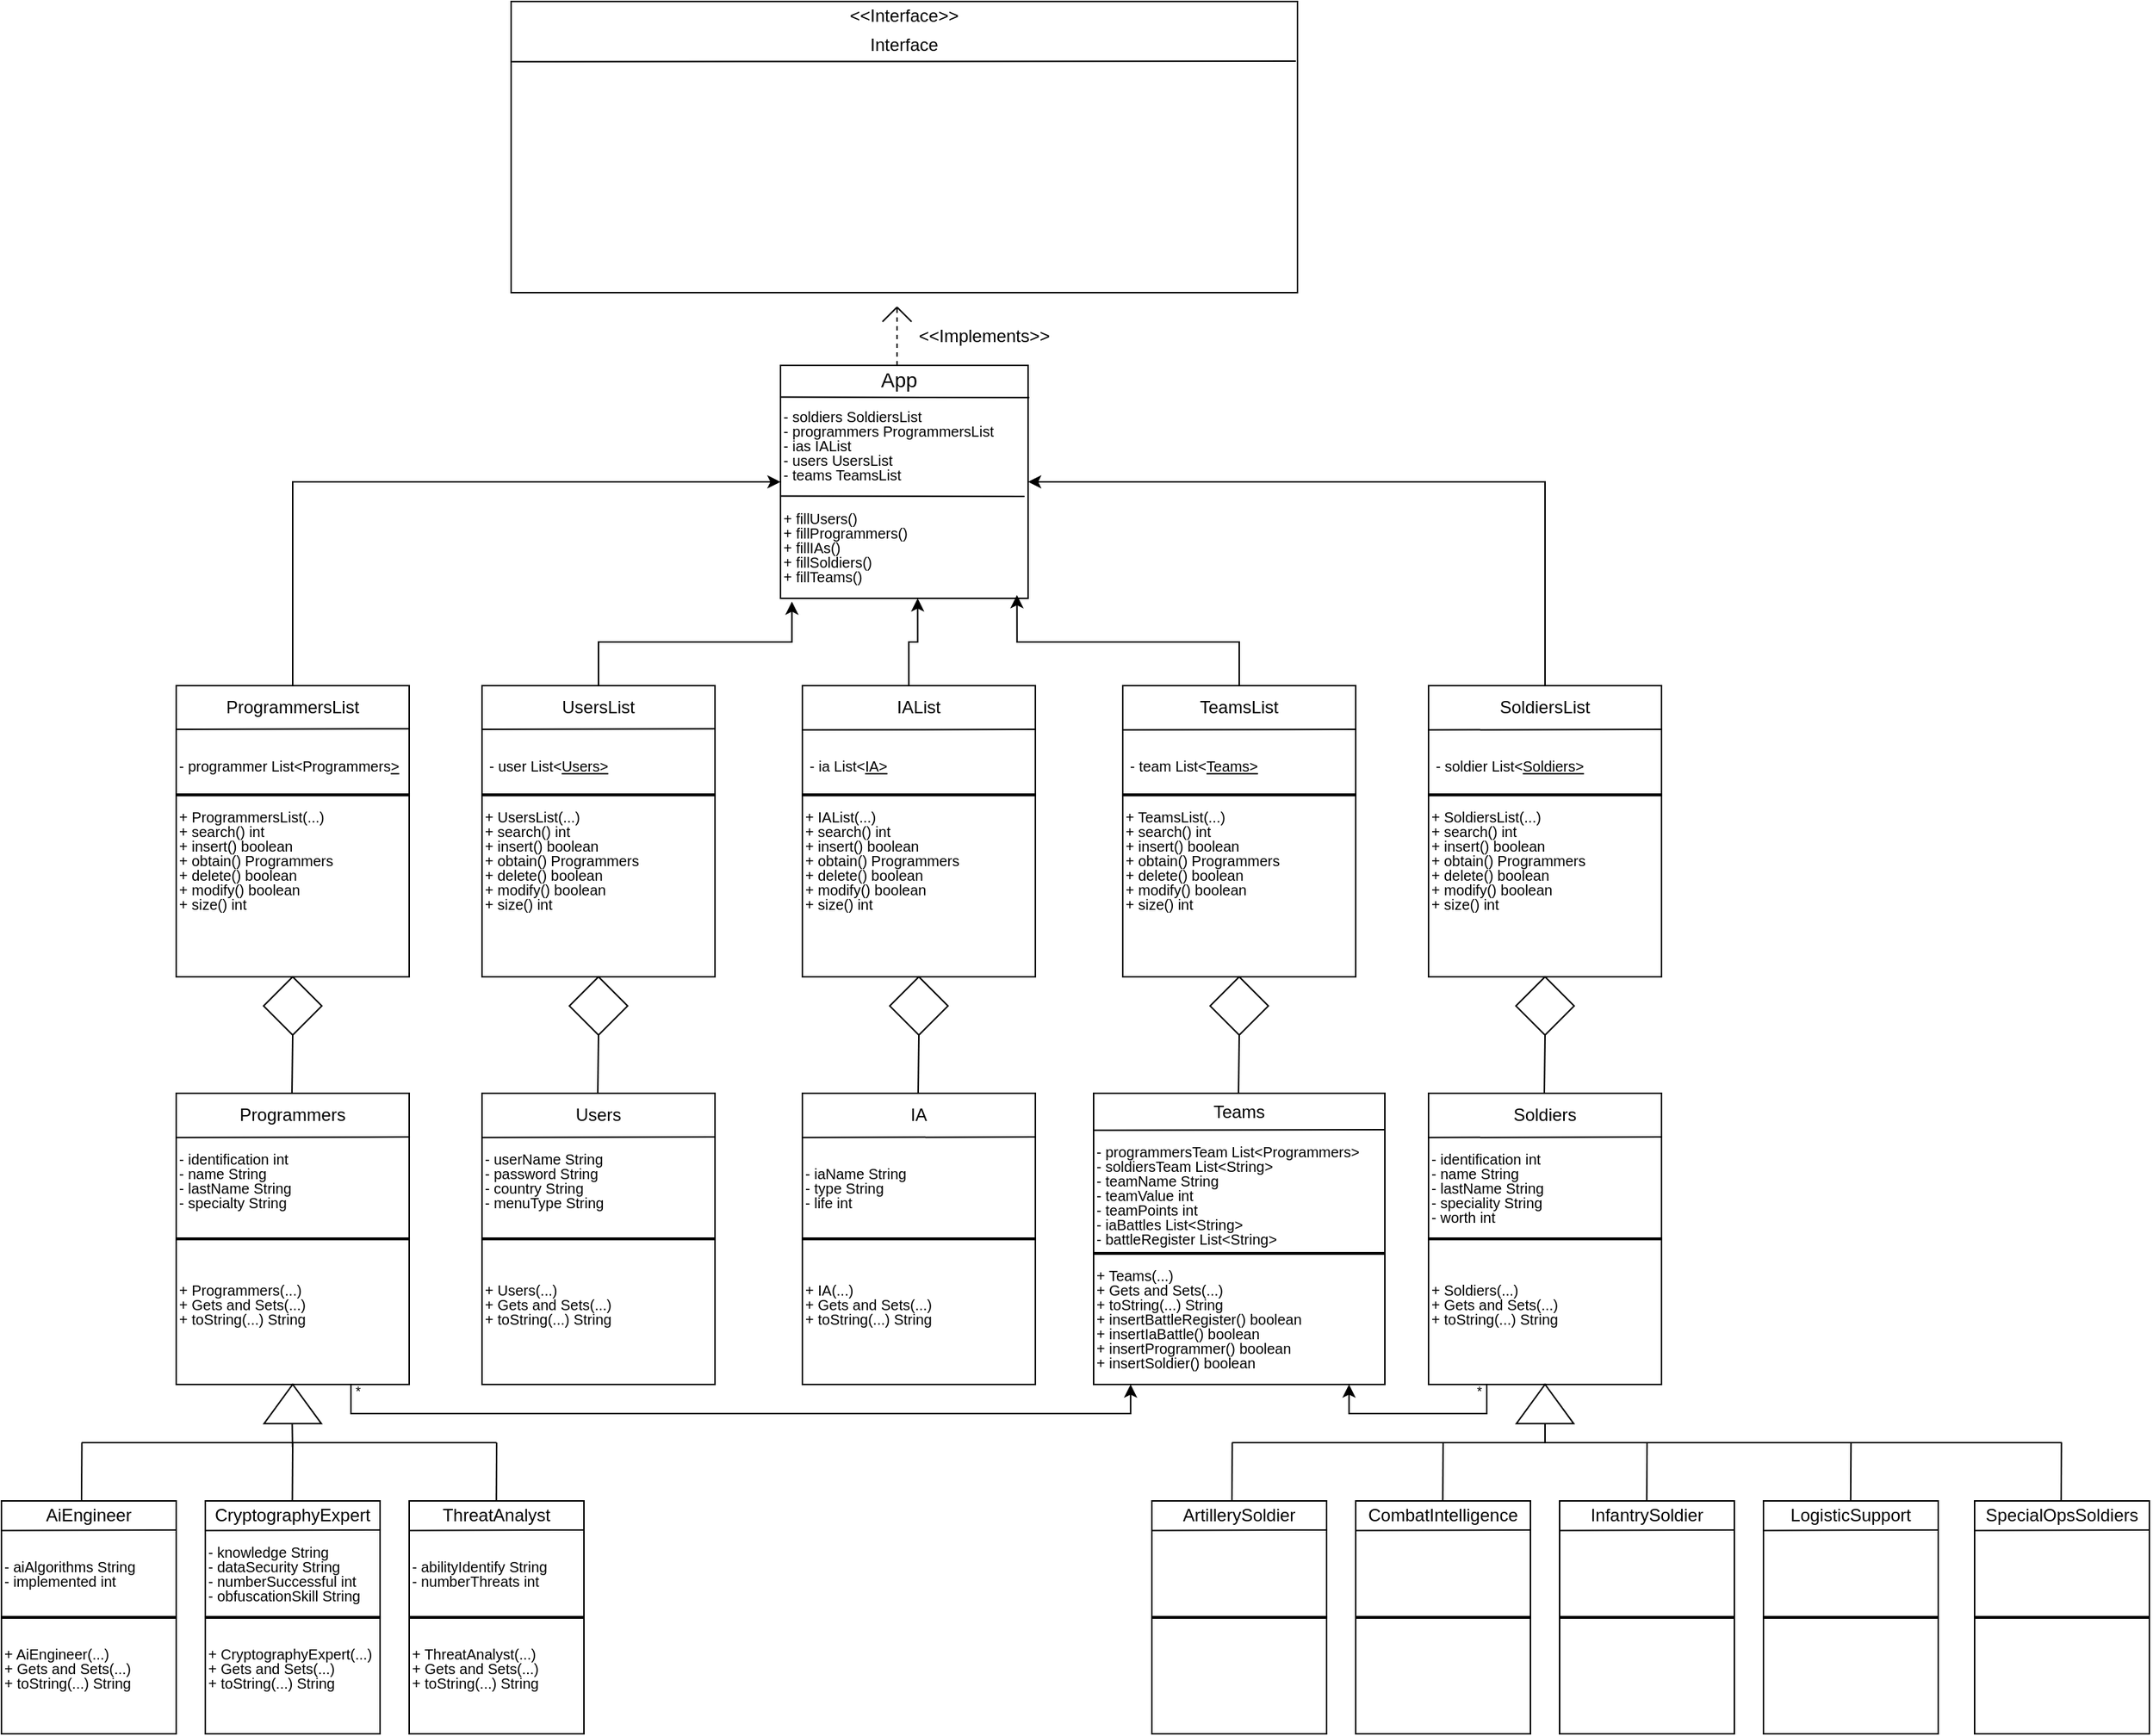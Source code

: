 <mxfile version="21.6.2" type="github">
  <diagram name="Page-1" id="lF3UblHLmA0cqcG6uqCf">
    <mxGraphModel dx="911" dy="492" grid="1" gridSize="10" guides="1" tooltips="1" connect="1" arrows="1" fold="1" page="1" pageScale="1" pageWidth="2500" pageHeight="1920" math="0" shadow="0">
      <root>
        <mxCell id="0" />
        <mxCell id="1" parent="0" />
        <mxCell id="w-rCVOtRvk_F5D2muNZO-1" value="" style="rounded=0;whiteSpace=wrap;html=1;" vertex="1" parent="1">
          <mxGeometry x="920" y="270" width="540" height="200" as="geometry" />
        </mxCell>
        <mxCell id="w-rCVOtRvk_F5D2muNZO-3" value="" style="endArrow=none;html=1;rounded=0;entryX=0.998;entryY=0.205;entryDx=0;entryDy=0;entryPerimeter=0;exitX=0.001;exitY=0.207;exitDx=0;exitDy=0;exitPerimeter=0;" edge="1" parent="1" source="w-rCVOtRvk_F5D2muNZO-1" target="w-rCVOtRvk_F5D2muNZO-1">
          <mxGeometry width="50" height="50" relative="1" as="geometry">
            <mxPoint x="925" y="311" as="sourcePoint" />
            <mxPoint x="1235" y="310" as="targetPoint" />
          </mxGeometry>
        </mxCell>
        <mxCell id="w-rCVOtRvk_F5D2muNZO-4" value="Interface" style="text;html=1;strokeColor=none;fillColor=none;align=center;verticalAlign=middle;whiteSpace=wrap;rounded=0;" vertex="1" parent="1">
          <mxGeometry x="1160" y="290" width="60" height="20" as="geometry" />
        </mxCell>
        <mxCell id="w-rCVOtRvk_F5D2muNZO-5" value="&amp;lt;&amp;lt;Interface&amp;gt;&amp;gt;" style="text;html=1;strokeColor=none;fillColor=none;align=center;verticalAlign=middle;whiteSpace=wrap;rounded=0;" vertex="1" parent="1">
          <mxGeometry x="1160" y="270" width="60" height="20" as="geometry" />
        </mxCell>
        <mxCell id="w-rCVOtRvk_F5D2muNZO-7" value="" style="rounded=0;whiteSpace=wrap;html=1;" vertex="1" parent="1">
          <mxGeometry x="1105" y="520" width="170" height="160" as="geometry" />
        </mxCell>
        <mxCell id="w-rCVOtRvk_F5D2muNZO-8" value="" style="endArrow=none;html=1;rounded=0;entryX=1.005;entryY=0.138;entryDx=0;entryDy=0;entryPerimeter=0;exitX=0.002;exitY=0.136;exitDx=0;exitDy=0;exitPerimeter=0;" edge="1" parent="1" source="w-rCVOtRvk_F5D2muNZO-7" target="w-rCVOtRvk_F5D2muNZO-7">
          <mxGeometry width="50" height="50" relative="1" as="geometry">
            <mxPoint x="1110" y="540" as="sourcePoint" />
            <mxPoint x="1260" y="540" as="targetPoint" />
          </mxGeometry>
        </mxCell>
        <mxCell id="w-rCVOtRvk_F5D2muNZO-9" value="App" style="text;html=1;strokeColor=none;fillColor=none;align=center;verticalAlign=middle;whiteSpace=wrap;rounded=0;fontSize=14;" vertex="1" parent="1">
          <mxGeometry x="1170" y="520" width="32.5" height="20" as="geometry" />
        </mxCell>
        <mxCell id="w-rCVOtRvk_F5D2muNZO-14" value="" style="endArrow=none;dashed=1;html=1;rounded=0;" edge="1" parent="1">
          <mxGeometry width="50" height="50" relative="1" as="geometry">
            <mxPoint x="1185" y="520" as="sourcePoint" />
            <mxPoint x="1185" y="480" as="targetPoint" />
          </mxGeometry>
        </mxCell>
        <mxCell id="w-rCVOtRvk_F5D2muNZO-16" value="" style="endArrow=none;html=1;rounded=0;" edge="1" parent="1">
          <mxGeometry width="50" height="50" relative="1" as="geometry">
            <mxPoint x="1175" y="490" as="sourcePoint" />
            <mxPoint x="1175" y="490" as="targetPoint" />
            <Array as="points">
              <mxPoint x="1185" y="480" />
            </Array>
          </mxGeometry>
        </mxCell>
        <mxCell id="w-rCVOtRvk_F5D2muNZO-17" value="" style="endArrow=none;html=1;rounded=0;" edge="1" parent="1">
          <mxGeometry width="50" height="50" relative="1" as="geometry">
            <mxPoint x="1185" y="480" as="sourcePoint" />
            <mxPoint x="1185" y="480" as="targetPoint" />
            <Array as="points">
              <mxPoint x="1195" y="490" />
            </Array>
          </mxGeometry>
        </mxCell>
        <mxCell id="w-rCVOtRvk_F5D2muNZO-18" value="&amp;lt;&amp;lt;Implements&amp;gt;&amp;gt;" style="text;html=1;strokeColor=none;fillColor=none;align=center;verticalAlign=middle;whiteSpace=wrap;rounded=0;" vertex="1" parent="1">
          <mxGeometry x="1215" y="490" width="60" height="20" as="geometry" />
        </mxCell>
        <mxCell id="w-rCVOtRvk_F5D2muNZO-135" style="edgeStyle=orthogonalEdgeStyle;rounded=0;orthogonalLoop=1;jettySize=auto;html=1;exitX=0.5;exitY=0;exitDx=0;exitDy=0;entryX=0;entryY=0.5;entryDx=0;entryDy=0;" edge="1" parent="1" source="w-rCVOtRvk_F5D2muNZO-21" target="w-rCVOtRvk_F5D2muNZO-7">
          <mxGeometry relative="1" as="geometry" />
        </mxCell>
        <mxCell id="w-rCVOtRvk_F5D2muNZO-21" value="" style="rounded=0;whiteSpace=wrap;html=1;" vertex="1" parent="1">
          <mxGeometry x="690" y="740" width="160" height="200" as="geometry" />
        </mxCell>
        <mxCell id="w-rCVOtRvk_F5D2muNZO-22" value="" style="endArrow=none;html=1;rounded=0;entryX=0.998;entryY=0.205;entryDx=0;entryDy=0;entryPerimeter=0;exitX=0.001;exitY=0.207;exitDx=0;exitDy=0;exitPerimeter=0;" edge="1" parent="1">
          <mxGeometry width="50" height="50" relative="1" as="geometry">
            <mxPoint x="690.48" y="770.0" as="sourcePoint" />
            <mxPoint x="850.0" y="769.6" as="targetPoint" />
          </mxGeometry>
        </mxCell>
        <mxCell id="w-rCVOtRvk_F5D2muNZO-134" style="edgeStyle=orthogonalEdgeStyle;rounded=0;orthogonalLoop=1;jettySize=auto;html=1;exitX=0.5;exitY=0;exitDx=0;exitDy=0;entryX=0.046;entryY=1.014;entryDx=0;entryDy=0;entryPerimeter=0;" edge="1" parent="1" source="w-rCVOtRvk_F5D2muNZO-24" target="w-rCVOtRvk_F5D2muNZO-7">
          <mxGeometry relative="1" as="geometry" />
        </mxCell>
        <mxCell id="w-rCVOtRvk_F5D2muNZO-24" value="" style="rounded=0;whiteSpace=wrap;html=1;" vertex="1" parent="1">
          <mxGeometry x="900" y="740" width="160" height="200" as="geometry" />
        </mxCell>
        <mxCell id="w-rCVOtRvk_F5D2muNZO-25" value="" style="endArrow=none;html=1;rounded=0;entryX=0.998;entryY=0.205;entryDx=0;entryDy=0;entryPerimeter=0;exitX=0.001;exitY=0.207;exitDx=0;exitDy=0;exitPerimeter=0;" edge="1" parent="1">
          <mxGeometry width="50" height="50" relative="1" as="geometry">
            <mxPoint x="900.0" y="770.0" as="sourcePoint" />
            <mxPoint x="1059.52" y="769.6" as="targetPoint" />
          </mxGeometry>
        </mxCell>
        <mxCell id="w-rCVOtRvk_F5D2muNZO-137" style="edgeStyle=orthogonalEdgeStyle;rounded=0;orthogonalLoop=1;jettySize=auto;html=1;exitX=0.5;exitY=0;exitDx=0;exitDy=0;entryX=1;entryY=0.5;entryDx=0;entryDy=0;" edge="1" parent="1" source="w-rCVOtRvk_F5D2muNZO-26" target="w-rCVOtRvk_F5D2muNZO-7">
          <mxGeometry relative="1" as="geometry" />
        </mxCell>
        <mxCell id="w-rCVOtRvk_F5D2muNZO-26" value="" style="rounded=0;whiteSpace=wrap;html=1;" vertex="1" parent="1">
          <mxGeometry x="1550" y="740" width="160" height="200" as="geometry" />
        </mxCell>
        <mxCell id="w-rCVOtRvk_F5D2muNZO-27" value="" style="endArrow=none;html=1;rounded=0;entryX=0.998;entryY=0.205;entryDx=0;entryDy=0;entryPerimeter=0;exitX=0.001;exitY=0.207;exitDx=0;exitDy=0;exitPerimeter=0;" edge="1" parent="1">
          <mxGeometry width="50" height="50" relative="1" as="geometry">
            <mxPoint x="1550.48" y="770.4" as="sourcePoint" />
            <mxPoint x="1710.0" y="770" as="targetPoint" />
          </mxGeometry>
        </mxCell>
        <mxCell id="w-rCVOtRvk_F5D2muNZO-28" value="ProgrammersList" style="text;html=1;strokeColor=none;fillColor=none;align=center;verticalAlign=middle;whiteSpace=wrap;rounded=0;" vertex="1" parent="1">
          <mxGeometry x="720" y="750" width="100" height="10" as="geometry" />
        </mxCell>
        <mxCell id="w-rCVOtRvk_F5D2muNZO-32" value="UsersList" style="text;html=1;strokeColor=none;fillColor=none;align=center;verticalAlign=middle;whiteSpace=wrap;rounded=0;" vertex="1" parent="1">
          <mxGeometry x="940" y="745" width="80" height="20" as="geometry" />
        </mxCell>
        <mxCell id="w-rCVOtRvk_F5D2muNZO-33" value="SoldiersList" style="text;html=1;strokeColor=none;fillColor=none;align=center;verticalAlign=middle;whiteSpace=wrap;rounded=0;" vertex="1" parent="1">
          <mxGeometry x="1590" y="745" width="80" height="20" as="geometry" />
        </mxCell>
        <mxCell id="w-rCVOtRvk_F5D2muNZO-34" value="" style="rounded=0;whiteSpace=wrap;html=1;" vertex="1" parent="1">
          <mxGeometry x="900" y="1020" width="160" height="200" as="geometry" />
        </mxCell>
        <mxCell id="w-rCVOtRvk_F5D2muNZO-35" value="" style="endArrow=none;html=1;rounded=0;entryX=0.998;entryY=0.205;entryDx=0;entryDy=0;entryPerimeter=0;exitX=0.001;exitY=0.207;exitDx=0;exitDy=0;exitPerimeter=0;" edge="1" parent="1">
          <mxGeometry width="50" height="50" relative="1" as="geometry">
            <mxPoint x="900.0" y="1050.4" as="sourcePoint" />
            <mxPoint x="1059.52" y="1050.0" as="targetPoint" />
          </mxGeometry>
        </mxCell>
        <mxCell id="w-rCVOtRvk_F5D2muNZO-36" value="Users" style="text;html=1;strokeColor=none;fillColor=none;align=center;verticalAlign=middle;whiteSpace=wrap;rounded=0;" vertex="1" parent="1">
          <mxGeometry x="930" y="1025" width="100" height="20" as="geometry" />
        </mxCell>
        <mxCell id="w-rCVOtRvk_F5D2muNZO-268" style="edgeStyle=orthogonalEdgeStyle;rounded=0;orthogonalLoop=1;jettySize=auto;html=1;exitX=0.75;exitY=1;exitDx=0;exitDy=0;entryX=0.127;entryY=1;entryDx=0;entryDy=0;entryPerimeter=0;" edge="1" parent="1" source="w-rCVOtRvk_F5D2muNZO-38" target="w-rCVOtRvk_F5D2muNZO-141">
          <mxGeometry relative="1" as="geometry" />
        </mxCell>
        <mxCell id="w-rCVOtRvk_F5D2muNZO-38" value="" style="rounded=0;whiteSpace=wrap;html=1;" vertex="1" parent="1">
          <mxGeometry x="690" y="1020" width="160" height="200" as="geometry" />
        </mxCell>
        <mxCell id="w-rCVOtRvk_F5D2muNZO-39" value="" style="endArrow=none;html=1;rounded=0;entryX=0.998;entryY=0.205;entryDx=0;entryDy=0;entryPerimeter=0;exitX=0.001;exitY=0.207;exitDx=0;exitDy=0;exitPerimeter=0;" edge="1" parent="1">
          <mxGeometry width="50" height="50" relative="1" as="geometry">
            <mxPoint x="690.24" y="1050.4" as="sourcePoint" />
            <mxPoint x="849.76" y="1050.0" as="targetPoint" />
          </mxGeometry>
        </mxCell>
        <mxCell id="w-rCVOtRvk_F5D2muNZO-40" value="Programmers" style="text;html=1;strokeColor=none;fillColor=none;align=center;verticalAlign=middle;whiteSpace=wrap;rounded=0;" vertex="1" parent="1">
          <mxGeometry x="720" y="1030" width="100" height="10" as="geometry" />
        </mxCell>
        <mxCell id="w-rCVOtRvk_F5D2muNZO-266" style="edgeStyle=orthogonalEdgeStyle;rounded=0;orthogonalLoop=1;jettySize=auto;html=1;exitX=0.25;exitY=1;exitDx=0;exitDy=0;entryX=0.877;entryY=1;entryDx=0;entryDy=0;entryPerimeter=0;" edge="1" parent="1" source="w-rCVOtRvk_F5D2muNZO-41" target="w-rCVOtRvk_F5D2muNZO-141">
          <mxGeometry relative="1" as="geometry" />
        </mxCell>
        <mxCell id="w-rCVOtRvk_F5D2muNZO-41" value="" style="rounded=0;whiteSpace=wrap;html=1;" vertex="1" parent="1">
          <mxGeometry x="1550" y="1020" width="160" height="200" as="geometry" />
        </mxCell>
        <mxCell id="w-rCVOtRvk_F5D2muNZO-42" value="" style="endArrow=none;html=1;rounded=0;entryX=0.998;entryY=0.205;entryDx=0;entryDy=0;entryPerimeter=0;exitX=0.001;exitY=0.207;exitDx=0;exitDy=0;exitPerimeter=0;" edge="1" parent="1">
          <mxGeometry width="50" height="50" relative="1" as="geometry">
            <mxPoint x="1550.48" y="1050.4" as="sourcePoint" />
            <mxPoint x="1710.0" y="1050.0" as="targetPoint" />
          </mxGeometry>
        </mxCell>
        <mxCell id="w-rCVOtRvk_F5D2muNZO-43" value="Soldiers" style="text;html=1;strokeColor=none;fillColor=none;align=center;verticalAlign=middle;whiteSpace=wrap;rounded=0;" vertex="1" parent="1">
          <mxGeometry x="1580" y="1025" width="100" height="20" as="geometry" />
        </mxCell>
        <mxCell id="w-rCVOtRvk_F5D2muNZO-64" value="" style="rounded=0;whiteSpace=wrap;html=1;" vertex="1" parent="1">
          <mxGeometry x="1780" y="1300" width="120" height="160" as="geometry" />
        </mxCell>
        <mxCell id="w-rCVOtRvk_F5D2muNZO-65" value="" style="endArrow=none;html=1;rounded=0;entryX=0.998;entryY=0.205;entryDx=0;entryDy=0;entryPerimeter=0;exitX=0.001;exitY=0.207;exitDx=0;exitDy=0;exitPerimeter=0;" edge="1" parent="1">
          <mxGeometry width="50" height="50" relative="1" as="geometry">
            <mxPoint x="1780.36" y="1320.32" as="sourcePoint" />
            <mxPoint x="1900.0" y="1320" as="targetPoint" />
          </mxGeometry>
        </mxCell>
        <mxCell id="w-rCVOtRvk_F5D2muNZO-66" value="LogisticSupport" style="text;html=1;strokeColor=none;fillColor=none;align=center;verticalAlign=middle;whiteSpace=wrap;rounded=0;" vertex="1" parent="1">
          <mxGeometry x="1790" y="1305" width="100" height="10" as="geometry" />
        </mxCell>
        <mxCell id="w-rCVOtRvk_F5D2muNZO-73" value="" style="rounded=0;whiteSpace=wrap;html=1;" vertex="1" parent="1">
          <mxGeometry x="1640" y="1300" width="120" height="160" as="geometry" />
        </mxCell>
        <mxCell id="w-rCVOtRvk_F5D2muNZO-74" value="" style="endArrow=none;html=1;rounded=0;entryX=0.998;entryY=0.205;entryDx=0;entryDy=0;entryPerimeter=0;exitX=0.001;exitY=0.207;exitDx=0;exitDy=0;exitPerimeter=0;" edge="1" parent="1">
          <mxGeometry width="50" height="50" relative="1" as="geometry">
            <mxPoint x="1640.18" y="1320.32" as="sourcePoint" />
            <mxPoint x="1759.82" y="1320" as="targetPoint" />
          </mxGeometry>
        </mxCell>
        <mxCell id="w-rCVOtRvk_F5D2muNZO-75" value="InfantrySoldier" style="text;html=1;strokeColor=none;fillColor=none;align=center;verticalAlign=middle;whiteSpace=wrap;rounded=0;" vertex="1" parent="1">
          <mxGeometry x="1650" y="1305" width="100" height="10" as="geometry" />
        </mxCell>
        <mxCell id="w-rCVOtRvk_F5D2muNZO-76" value="" style="rounded=0;whiteSpace=wrap;html=1;" vertex="1" parent="1">
          <mxGeometry x="1500" y="1300" width="120" height="160" as="geometry" />
        </mxCell>
        <mxCell id="w-rCVOtRvk_F5D2muNZO-77" value="" style="endArrow=none;html=1;rounded=0;entryX=0.998;entryY=0.205;entryDx=0;entryDy=0;entryPerimeter=0;exitX=0.001;exitY=0.207;exitDx=0;exitDy=0;exitPerimeter=0;" edge="1" parent="1">
          <mxGeometry width="50" height="50" relative="1" as="geometry">
            <mxPoint x="1500" y="1320.32" as="sourcePoint" />
            <mxPoint x="1619.64" y="1320" as="targetPoint" />
          </mxGeometry>
        </mxCell>
        <mxCell id="w-rCVOtRvk_F5D2muNZO-78" value="CombatIntelligence" style="text;html=1;strokeColor=none;fillColor=none;align=center;verticalAlign=middle;whiteSpace=wrap;rounded=0;" vertex="1" parent="1">
          <mxGeometry x="1510" y="1305" width="100" height="10" as="geometry" />
        </mxCell>
        <mxCell id="w-rCVOtRvk_F5D2muNZO-79" value="" style="rounded=0;whiteSpace=wrap;html=1;" vertex="1" parent="1">
          <mxGeometry x="1360" y="1300" width="120" height="160" as="geometry" />
        </mxCell>
        <mxCell id="w-rCVOtRvk_F5D2muNZO-80" value="" style="endArrow=none;html=1;rounded=0;entryX=0.998;entryY=0.205;entryDx=0;entryDy=0;entryPerimeter=0;exitX=0.001;exitY=0.207;exitDx=0;exitDy=0;exitPerimeter=0;" edge="1" parent="1">
          <mxGeometry width="50" height="50" relative="1" as="geometry">
            <mxPoint x="1360.18" y="1320.32" as="sourcePoint" />
            <mxPoint x="1479.82" y="1320" as="targetPoint" />
          </mxGeometry>
        </mxCell>
        <mxCell id="w-rCVOtRvk_F5D2muNZO-81" value="ArtillerySoldier" style="text;html=1;strokeColor=none;fillColor=none;align=center;verticalAlign=middle;whiteSpace=wrap;rounded=0;" vertex="1" parent="1">
          <mxGeometry x="1370" y="1305" width="100" height="10" as="geometry" />
        </mxCell>
        <mxCell id="w-rCVOtRvk_F5D2muNZO-85" value="" style="endArrow=none;html=1;rounded=0;" edge="1" parent="1">
          <mxGeometry width="50" height="50" relative="1" as="geometry">
            <mxPoint x="1559.76" y="1300" as="sourcePoint" />
            <mxPoint x="1560" y="1260" as="targetPoint" />
          </mxGeometry>
        </mxCell>
        <mxCell id="w-rCVOtRvk_F5D2muNZO-87" value="" style="endArrow=none;html=1;rounded=0;" edge="1" parent="1">
          <mxGeometry width="50" height="50" relative="1" as="geometry">
            <mxPoint x="1699.83" y="1300" as="sourcePoint" />
            <mxPoint x="1700.07" y="1260" as="targetPoint" />
          </mxGeometry>
        </mxCell>
        <mxCell id="w-rCVOtRvk_F5D2muNZO-88" value="" style="endArrow=none;html=1;rounded=0;" edge="1" parent="1">
          <mxGeometry width="50" height="50" relative="1" as="geometry">
            <mxPoint x="1839.88" y="1300" as="sourcePoint" />
            <mxPoint x="1840.12" y="1260" as="targetPoint" />
          </mxGeometry>
        </mxCell>
        <mxCell id="w-rCVOtRvk_F5D2muNZO-90" value="" style="endArrow=none;html=1;rounded=0;" edge="1" parent="1">
          <mxGeometry width="50" height="50" relative="1" as="geometry">
            <mxPoint x="1415" y="1260" as="sourcePoint" />
            <mxPoint x="1985" y="1260" as="targetPoint" />
          </mxGeometry>
        </mxCell>
        <mxCell id="w-rCVOtRvk_F5D2muNZO-91" value="" style="endArrow=none;html=1;rounded=0;" edge="1" parent="1" target="w-rCVOtRvk_F5D2muNZO-92">
          <mxGeometry width="50" height="50" relative="1" as="geometry">
            <mxPoint x="1630" y="1260" as="sourcePoint" />
            <mxPoint x="1619.76" y="1240" as="targetPoint" />
          </mxGeometry>
        </mxCell>
        <mxCell id="w-rCVOtRvk_F5D2muNZO-92" value="" style="triangle;whiteSpace=wrap;html=1;rotation=-90;" vertex="1" parent="1">
          <mxGeometry x="1616.54" y="1213.78" width="26.92" height="39.36" as="geometry" />
        </mxCell>
        <mxCell id="w-rCVOtRvk_F5D2muNZO-94" value="" style="rounded=0;whiteSpace=wrap;html=1;" vertex="1" parent="1">
          <mxGeometry x="1925" y="1300" width="120" height="160" as="geometry" />
        </mxCell>
        <mxCell id="w-rCVOtRvk_F5D2muNZO-95" value="" style="endArrow=none;html=1;rounded=0;entryX=0.998;entryY=0.205;entryDx=0;entryDy=0;entryPerimeter=0;exitX=0.001;exitY=0.207;exitDx=0;exitDy=0;exitPerimeter=0;" edge="1" parent="1">
          <mxGeometry width="50" height="50" relative="1" as="geometry">
            <mxPoint x="1925" y="1320.32" as="sourcePoint" />
            <mxPoint x="2044.64" y="1320" as="targetPoint" />
          </mxGeometry>
        </mxCell>
        <mxCell id="w-rCVOtRvk_F5D2muNZO-96" value="SpecialOpsSoldiers" style="text;html=1;strokeColor=none;fillColor=none;align=center;verticalAlign=middle;whiteSpace=wrap;rounded=0;" vertex="1" parent="1">
          <mxGeometry x="1935" y="1305" width="100" height="10" as="geometry" />
        </mxCell>
        <mxCell id="w-rCVOtRvk_F5D2muNZO-97" value="" style="endArrow=none;html=1;rounded=0;" edge="1" parent="1">
          <mxGeometry width="50" height="50" relative="1" as="geometry">
            <mxPoint x="1984.41" y="1300" as="sourcePoint" />
            <mxPoint x="1984.65" y="1260" as="targetPoint" />
          </mxGeometry>
        </mxCell>
        <mxCell id="w-rCVOtRvk_F5D2muNZO-101" value="" style="endArrow=none;html=1;rounded=0;" edge="1" parent="1">
          <mxGeometry width="50" height="50" relative="1" as="geometry">
            <mxPoint x="1415" y="1300" as="sourcePoint" />
            <mxPoint x="1415.24" y="1260" as="targetPoint" />
          </mxGeometry>
        </mxCell>
        <mxCell id="w-rCVOtRvk_F5D2muNZO-102" value="" style="rounded=0;whiteSpace=wrap;html=1;" vertex="1" parent="1">
          <mxGeometry x="850" y="1300" width="120" height="160" as="geometry" />
        </mxCell>
        <mxCell id="w-rCVOtRvk_F5D2muNZO-103" value="" style="endArrow=none;html=1;rounded=0;entryX=0.998;entryY=0.205;entryDx=0;entryDy=0;entryPerimeter=0;exitX=0.001;exitY=0.207;exitDx=0;exitDy=0;exitPerimeter=0;" edge="1" parent="1">
          <mxGeometry width="50" height="50" relative="1" as="geometry">
            <mxPoint x="850.36" y="1320.32" as="sourcePoint" />
            <mxPoint x="970" y="1320.0" as="targetPoint" />
          </mxGeometry>
        </mxCell>
        <mxCell id="w-rCVOtRvk_F5D2muNZO-104" value="ThreatAnalyst" style="text;html=1;strokeColor=none;fillColor=none;align=center;verticalAlign=middle;whiteSpace=wrap;rounded=0;" vertex="1" parent="1">
          <mxGeometry x="860" y="1305" width="100" height="10" as="geometry" />
        </mxCell>
        <mxCell id="w-rCVOtRvk_F5D2muNZO-105" value="" style="rounded=0;whiteSpace=wrap;html=1;" vertex="1" parent="1">
          <mxGeometry x="710" y="1300" width="120" height="160" as="geometry" />
        </mxCell>
        <mxCell id="w-rCVOtRvk_F5D2muNZO-106" value="" style="endArrow=none;html=1;rounded=0;entryX=0.998;entryY=0.205;entryDx=0;entryDy=0;entryPerimeter=0;exitX=0.001;exitY=0.207;exitDx=0;exitDy=0;exitPerimeter=0;" edge="1" parent="1">
          <mxGeometry width="50" height="50" relative="1" as="geometry">
            <mxPoint x="710.18" y="1320.32" as="sourcePoint" />
            <mxPoint x="829.82" y="1320.0" as="targetPoint" />
          </mxGeometry>
        </mxCell>
        <mxCell id="w-rCVOtRvk_F5D2muNZO-107" value="CryptographyExpert" style="text;html=1;strokeColor=none;fillColor=none;align=center;verticalAlign=middle;whiteSpace=wrap;rounded=0;" vertex="1" parent="1">
          <mxGeometry x="720" y="1310" width="100" as="geometry" />
        </mxCell>
        <mxCell id="w-rCVOtRvk_F5D2muNZO-108" value="" style="rounded=0;whiteSpace=wrap;html=1;" vertex="1" parent="1">
          <mxGeometry x="570" y="1300" width="120" height="160" as="geometry" />
        </mxCell>
        <mxCell id="w-rCVOtRvk_F5D2muNZO-109" value="" style="endArrow=none;html=1;rounded=0;entryX=0.998;entryY=0.205;entryDx=0;entryDy=0;entryPerimeter=0;exitX=0.001;exitY=0.207;exitDx=0;exitDy=0;exitPerimeter=0;" edge="1" parent="1">
          <mxGeometry width="50" height="50" relative="1" as="geometry">
            <mxPoint x="570.36" y="1320.32" as="sourcePoint" />
            <mxPoint x="690" y="1320.0" as="targetPoint" />
          </mxGeometry>
        </mxCell>
        <mxCell id="w-rCVOtRvk_F5D2muNZO-110" value="AiEngineer" style="text;html=1;strokeColor=none;fillColor=none;align=center;verticalAlign=middle;whiteSpace=wrap;rounded=0;" vertex="1" parent="1">
          <mxGeometry x="580" y="1305" width="100" height="10" as="geometry" />
        </mxCell>
        <mxCell id="w-rCVOtRvk_F5D2muNZO-111" value="" style="endArrow=none;html=1;rounded=0;" edge="1" parent="1">
          <mxGeometry width="50" height="50" relative="1" as="geometry">
            <mxPoint x="769.76" y="1300" as="sourcePoint" />
            <mxPoint x="770" y="1260" as="targetPoint" />
          </mxGeometry>
        </mxCell>
        <mxCell id="w-rCVOtRvk_F5D2muNZO-112" value="" style="endArrow=none;html=1;rounded=0;" edge="1" parent="1">
          <mxGeometry width="50" height="50" relative="1" as="geometry">
            <mxPoint x="909.83" y="1300" as="sourcePoint" />
            <mxPoint x="910.07" y="1260" as="targetPoint" />
          </mxGeometry>
        </mxCell>
        <mxCell id="w-rCVOtRvk_F5D2muNZO-114" value="" style="endArrow=none;html=1;rounded=0;" edge="1" parent="1">
          <mxGeometry width="50" height="50" relative="1" as="geometry">
            <mxPoint x="625" y="1300" as="sourcePoint" />
            <mxPoint x="625.24" y="1260" as="targetPoint" />
          </mxGeometry>
        </mxCell>
        <mxCell id="w-rCVOtRvk_F5D2muNZO-115" value="" style="endArrow=none;html=1;rounded=0;" edge="1" parent="1">
          <mxGeometry width="50" height="50" relative="1" as="geometry">
            <mxPoint x="625" y="1260" as="sourcePoint" />
            <mxPoint x="910" y="1260" as="targetPoint" />
          </mxGeometry>
        </mxCell>
        <mxCell id="w-rCVOtRvk_F5D2muNZO-116" value="" style="endArrow=none;html=1;rounded=0;entryX=-0.008;entryY=0.492;entryDx=0;entryDy=0;entryPerimeter=0;" edge="1" parent="1" target="w-rCVOtRvk_F5D2muNZO-117">
          <mxGeometry width="50" height="50" relative="1" as="geometry">
            <mxPoint x="769.88" y="1263" as="sourcePoint" />
            <mxPoint x="770.12" y="1250" as="targetPoint" />
          </mxGeometry>
        </mxCell>
        <mxCell id="w-rCVOtRvk_F5D2muNZO-117" value="" style="triangle;whiteSpace=wrap;html=1;rotation=-90;" vertex="1" parent="1">
          <mxGeometry x="756.54" y="1213.78" width="26.92" height="39.36" as="geometry" />
        </mxCell>
        <mxCell id="w-rCVOtRvk_F5D2muNZO-118" value="" style="rhombus;whiteSpace=wrap;html=1;" vertex="1" parent="1">
          <mxGeometry x="750" y="940" width="40" height="40" as="geometry" />
        </mxCell>
        <mxCell id="w-rCVOtRvk_F5D2muNZO-125" value="" style="endArrow=none;html=1;rounded=0;" edge="1" parent="1">
          <mxGeometry width="50" height="50" relative="1" as="geometry">
            <mxPoint x="769.52" y="1020" as="sourcePoint" />
            <mxPoint x="770" y="980" as="targetPoint" />
          </mxGeometry>
        </mxCell>
        <mxCell id="w-rCVOtRvk_F5D2muNZO-130" value="" style="rhombus;whiteSpace=wrap;html=1;" vertex="1" parent="1">
          <mxGeometry x="960" y="940" width="40" height="40" as="geometry" />
        </mxCell>
        <mxCell id="w-rCVOtRvk_F5D2muNZO-131" value="" style="rhombus;whiteSpace=wrap;html=1;" vertex="1" parent="1">
          <mxGeometry x="1610" y="940" width="40" height="40" as="geometry" />
        </mxCell>
        <mxCell id="w-rCVOtRvk_F5D2muNZO-132" value="" style="endArrow=none;html=1;rounded=0;" edge="1" parent="1">
          <mxGeometry width="50" height="50" relative="1" as="geometry">
            <mxPoint x="979.52" y="1020" as="sourcePoint" />
            <mxPoint x="980" y="980" as="targetPoint" />
          </mxGeometry>
        </mxCell>
        <mxCell id="w-rCVOtRvk_F5D2muNZO-133" value="" style="endArrow=none;html=1;rounded=0;" edge="1" parent="1">
          <mxGeometry width="50" height="50" relative="1" as="geometry">
            <mxPoint x="1629.52" y="1020" as="sourcePoint" />
            <mxPoint x="1630" y="980" as="targetPoint" />
          </mxGeometry>
        </mxCell>
        <mxCell id="w-rCVOtRvk_F5D2muNZO-146" style="edgeStyle=orthogonalEdgeStyle;rounded=0;orthogonalLoop=1;jettySize=auto;html=1;exitX=0.5;exitY=0;exitDx=0;exitDy=0;entryX=0.955;entryY=0.986;entryDx=0;entryDy=0;entryPerimeter=0;" edge="1" parent="1" source="w-rCVOtRvk_F5D2muNZO-138" target="w-rCVOtRvk_F5D2muNZO-7">
          <mxGeometry relative="1" as="geometry">
            <mxPoint x="1230" y="650.0" as="targetPoint" />
          </mxGeometry>
        </mxCell>
        <mxCell id="w-rCVOtRvk_F5D2muNZO-138" value="" style="rounded=0;whiteSpace=wrap;html=1;" vertex="1" parent="1">
          <mxGeometry x="1340" y="740" width="160" height="200" as="geometry" />
        </mxCell>
        <mxCell id="w-rCVOtRvk_F5D2muNZO-139" value="" style="endArrow=none;html=1;rounded=0;entryX=0.998;entryY=0.205;entryDx=0;entryDy=0;entryPerimeter=0;exitX=0.001;exitY=0.207;exitDx=0;exitDy=0;exitPerimeter=0;" edge="1" parent="1">
          <mxGeometry width="50" height="50" relative="1" as="geometry">
            <mxPoint x="1340.48" y="770.4" as="sourcePoint" />
            <mxPoint x="1500.0" y="770" as="targetPoint" />
          </mxGeometry>
        </mxCell>
        <mxCell id="w-rCVOtRvk_F5D2muNZO-140" value="TeamsList" style="text;html=1;strokeColor=none;fillColor=none;align=center;verticalAlign=middle;whiteSpace=wrap;rounded=0;" vertex="1" parent="1">
          <mxGeometry x="1380" y="745" width="80" height="20" as="geometry" />
        </mxCell>
        <mxCell id="w-rCVOtRvk_F5D2muNZO-141" value="" style="rounded=0;whiteSpace=wrap;html=1;" vertex="1" parent="1">
          <mxGeometry x="1320" y="1020" width="200" height="200" as="geometry" />
        </mxCell>
        <mxCell id="w-rCVOtRvk_F5D2muNZO-143" value="Teams" style="text;html=1;strokeColor=none;fillColor=none;align=center;verticalAlign=middle;whiteSpace=wrap;rounded=0;" vertex="1" parent="1">
          <mxGeometry x="1400" y="1025" width="40" height="15" as="geometry" />
        </mxCell>
        <mxCell id="w-rCVOtRvk_F5D2muNZO-144" value="" style="rhombus;whiteSpace=wrap;html=1;" vertex="1" parent="1">
          <mxGeometry x="1400" y="940" width="40" height="40" as="geometry" />
        </mxCell>
        <mxCell id="w-rCVOtRvk_F5D2muNZO-145" value="" style="endArrow=none;html=1;rounded=0;" edge="1" parent="1">
          <mxGeometry width="50" height="50" relative="1" as="geometry">
            <mxPoint x="1419.52" y="1020" as="sourcePoint" />
            <mxPoint x="1420" y="980" as="targetPoint" />
          </mxGeometry>
        </mxCell>
        <mxCell id="w-rCVOtRvk_F5D2muNZO-158" style="edgeStyle=orthogonalEdgeStyle;rounded=0;orthogonalLoop=1;jettySize=auto;html=1;exitX=0.457;exitY=0;exitDx=0;exitDy=0;entryX=0.554;entryY=1;entryDx=0;entryDy=0;entryPerimeter=0;exitPerimeter=0;" edge="1" parent="1" source="w-rCVOtRvk_F5D2muNZO-148" target="w-rCVOtRvk_F5D2muNZO-7">
          <mxGeometry relative="1" as="geometry" />
        </mxCell>
        <mxCell id="w-rCVOtRvk_F5D2muNZO-148" value="" style="rounded=0;whiteSpace=wrap;html=1;" vertex="1" parent="1">
          <mxGeometry x="1120" y="740" width="160" height="200" as="geometry" />
        </mxCell>
        <mxCell id="w-rCVOtRvk_F5D2muNZO-149" value="" style="endArrow=none;html=1;rounded=0;entryX=0.998;entryY=0.205;entryDx=0;entryDy=0;entryPerimeter=0;exitX=0.001;exitY=0.207;exitDx=0;exitDy=0;exitPerimeter=0;" edge="1" parent="1">
          <mxGeometry width="50" height="50" relative="1" as="geometry">
            <mxPoint x="1120.48" y="770.4" as="sourcePoint" />
            <mxPoint x="1280.0" y="770" as="targetPoint" />
          </mxGeometry>
        </mxCell>
        <mxCell id="w-rCVOtRvk_F5D2muNZO-150" value="IAList" style="text;html=1;strokeColor=none;fillColor=none;align=center;verticalAlign=middle;whiteSpace=wrap;rounded=0;" vertex="1" parent="1">
          <mxGeometry x="1160" y="745" width="80" height="20" as="geometry" />
        </mxCell>
        <mxCell id="w-rCVOtRvk_F5D2muNZO-151" value="" style="rounded=0;whiteSpace=wrap;html=1;" vertex="1" parent="1">
          <mxGeometry x="1120" y="1020" width="160" height="200" as="geometry" />
        </mxCell>
        <mxCell id="w-rCVOtRvk_F5D2muNZO-152" value="" style="endArrow=none;html=1;rounded=0;entryX=0.998;entryY=0.205;entryDx=0;entryDy=0;entryPerimeter=0;exitX=0.001;exitY=0.207;exitDx=0;exitDy=0;exitPerimeter=0;" edge="1" parent="1">
          <mxGeometry width="50" height="50" relative="1" as="geometry">
            <mxPoint x="1120.24" y="1050.4" as="sourcePoint" />
            <mxPoint x="1279.76" y="1050.0" as="targetPoint" />
          </mxGeometry>
        </mxCell>
        <mxCell id="w-rCVOtRvk_F5D2muNZO-153" value="IA" style="text;html=1;strokeColor=none;fillColor=none;align=center;verticalAlign=middle;whiteSpace=wrap;rounded=0;" vertex="1" parent="1">
          <mxGeometry x="1150" y="1025" width="100" height="20" as="geometry" />
        </mxCell>
        <mxCell id="w-rCVOtRvk_F5D2muNZO-154" value="" style="rhombus;whiteSpace=wrap;html=1;" vertex="1" parent="1">
          <mxGeometry x="1180" y="940" width="40" height="40" as="geometry" />
        </mxCell>
        <mxCell id="w-rCVOtRvk_F5D2muNZO-155" value="" style="endArrow=none;html=1;rounded=0;" edge="1" parent="1">
          <mxGeometry width="50" height="50" relative="1" as="geometry">
            <mxPoint x="1199.52" y="1020" as="sourcePoint" />
            <mxPoint x="1200" y="980" as="targetPoint" />
          </mxGeometry>
        </mxCell>
        <mxCell id="w-rCVOtRvk_F5D2muNZO-160" value="" style="line;strokeWidth=2;html=1;" vertex="1" parent="1">
          <mxGeometry x="690" y="1115" width="160" height="10" as="geometry" />
        </mxCell>
        <mxCell id="w-rCVOtRvk_F5D2muNZO-161" value="" style="line;strokeWidth=2;html=1;" vertex="1" parent="1">
          <mxGeometry x="900" y="1115" width="160" height="10" as="geometry" />
        </mxCell>
        <mxCell id="w-rCVOtRvk_F5D2muNZO-162" value="" style="line;strokeWidth=2;html=1;" vertex="1" parent="1">
          <mxGeometry x="1120" y="1115" width="160" height="10" as="geometry" />
        </mxCell>
        <mxCell id="w-rCVOtRvk_F5D2muNZO-163" value="" style="line;strokeWidth=2;html=1;" vertex="1" parent="1">
          <mxGeometry x="690" y="810" width="160" height="10" as="geometry" />
        </mxCell>
        <mxCell id="w-rCVOtRvk_F5D2muNZO-164" value="" style="line;strokeWidth=2;html=1;" vertex="1" parent="1">
          <mxGeometry x="900" y="810" width="160" height="10" as="geometry" />
        </mxCell>
        <mxCell id="w-rCVOtRvk_F5D2muNZO-165" value="" style="line;strokeWidth=2;html=1;" vertex="1" parent="1">
          <mxGeometry x="1120" y="810" width="160" height="10" as="geometry" />
        </mxCell>
        <mxCell id="w-rCVOtRvk_F5D2muNZO-166" value="" style="line;strokeWidth=2;html=1;" vertex="1" parent="1">
          <mxGeometry x="1340" y="810" width="160" height="10" as="geometry" />
        </mxCell>
        <mxCell id="w-rCVOtRvk_F5D2muNZO-167" value="" style="line;strokeWidth=2;html=1;" vertex="1" parent="1">
          <mxGeometry x="1550" y="810" width="160" height="10" as="geometry" />
        </mxCell>
        <mxCell id="w-rCVOtRvk_F5D2muNZO-168" value="" style="line;strokeWidth=2;html=1;" vertex="1" parent="1">
          <mxGeometry x="1320" y="1125" width="200" height="10" as="geometry" />
        </mxCell>
        <mxCell id="w-rCVOtRvk_F5D2muNZO-169" value="" style="line;strokeWidth=2;html=1;" vertex="1" parent="1">
          <mxGeometry x="1550" y="1115" width="160" height="10" as="geometry" />
        </mxCell>
        <mxCell id="w-rCVOtRvk_F5D2muNZO-172" value="- soldiers SoldiersList" style="text;html=1;strokeColor=none;fillColor=none;align=left;verticalAlign=middle;whiteSpace=wrap;rounded=0;fontStyle=0;fontSize=10;" vertex="1" parent="1">
          <mxGeometry x="1105" y="550" width="135" height="10" as="geometry" />
        </mxCell>
        <mxCell id="w-rCVOtRvk_F5D2muNZO-176" value="" style="endArrow=none;html=1;rounded=0;exitX=0;exitY=0.561;exitDx=0;exitDy=0;exitPerimeter=0;" edge="1" parent="1" source="w-rCVOtRvk_F5D2muNZO-7">
          <mxGeometry relative="1" as="geometry">
            <mxPoint x="1110" y="610" as="sourcePoint" />
            <mxPoint x="1272.55" y="610" as="targetPoint" />
          </mxGeometry>
        </mxCell>
        <mxCell id="w-rCVOtRvk_F5D2muNZO-177" value="- programmers ProgrammersList" style="text;html=1;strokeColor=none;fillColor=none;align=left;verticalAlign=middle;whiteSpace=wrap;rounded=0;fontStyle=0;fontSize=10;" vertex="1" parent="1">
          <mxGeometry x="1105" y="560" width="247.45" height="10" as="geometry" />
        </mxCell>
        <mxCell id="w-rCVOtRvk_F5D2muNZO-178" value="- ias IAList" style="text;html=1;strokeColor=none;fillColor=none;align=left;verticalAlign=middle;whiteSpace=wrap;rounded=0;fontStyle=0;fontSize=10;" vertex="1" parent="1">
          <mxGeometry x="1105" y="570" width="135" height="10" as="geometry" />
        </mxCell>
        <mxCell id="w-rCVOtRvk_F5D2muNZO-179" value="- teams TeamsList" style="text;html=1;strokeColor=none;fillColor=none;align=left;verticalAlign=middle;whiteSpace=wrap;rounded=0;fontStyle=0;fontSize=10;" vertex="1" parent="1">
          <mxGeometry x="1105" y="590" width="135" height="10" as="geometry" />
        </mxCell>
        <mxCell id="w-rCVOtRvk_F5D2muNZO-180" value="&lt;span style=&quot;font-weight: normal;&quot;&gt;+ fillUsers()&lt;br&gt;&lt;/span&gt;" style="text;html=1;strokeColor=none;fillColor=none;align=left;verticalAlign=middle;whiteSpace=wrap;rounded=0;fontStyle=1;fontSize=10;" vertex="1" parent="1">
          <mxGeometry x="1105" y="620" width="75" height="10" as="geometry" />
        </mxCell>
        <mxCell id="w-rCVOtRvk_F5D2muNZO-181" value="&lt;span style=&quot;font-weight: normal;&quot;&gt;+ fillProgrammers()&lt;br&gt;&lt;/span&gt;" style="text;html=1;strokeColor=none;fillColor=none;align=left;verticalAlign=middle;whiteSpace=wrap;rounded=0;fontStyle=1;fontSize=10;" vertex="1" parent="1">
          <mxGeometry x="1105" y="630" width="95" height="10" as="geometry" />
        </mxCell>
        <mxCell id="w-rCVOtRvk_F5D2muNZO-182" value="&lt;span style=&quot;font-weight: normal;&quot;&gt;+ fillIAs()&lt;br&gt;&lt;/span&gt;" style="text;html=1;strokeColor=none;fillColor=none;align=left;verticalAlign=middle;whiteSpace=wrap;rounded=0;fontStyle=1;fontSize=10;" vertex="1" parent="1">
          <mxGeometry x="1105" y="640" width="75" height="10" as="geometry" />
        </mxCell>
        <mxCell id="w-rCVOtRvk_F5D2muNZO-183" value="&lt;span style=&quot;font-weight: normal;&quot;&gt;+ fillTeams()&lt;br&gt;&lt;/span&gt;" style="text;html=1;strokeColor=none;fillColor=none;align=left;verticalAlign=middle;whiteSpace=wrap;rounded=0;fontStyle=1;fontSize=10;" vertex="1" parent="1">
          <mxGeometry x="1105" y="660" width="75" height="10" as="geometry" />
        </mxCell>
        <mxCell id="w-rCVOtRvk_F5D2muNZO-185" value="- users UsersList" style="text;html=1;strokeColor=none;fillColor=none;align=left;verticalAlign=middle;whiteSpace=wrap;rounded=0;fontStyle=0;fontSize=10;" vertex="1" parent="1">
          <mxGeometry x="1105" y="580" width="135" height="10" as="geometry" />
        </mxCell>
        <mxCell id="w-rCVOtRvk_F5D2muNZO-190" value="- user List&amp;lt;&lt;u&gt;Users&amp;gt;&lt;/u&gt;&amp;nbsp;" style="text;html=1;strokeColor=none;fillColor=none;align=left;verticalAlign=middle;whiteSpace=wrap;rounded=0;fontStyle=0;fontSize=10;" vertex="1" parent="1">
          <mxGeometry x="902.5" y="790" width="117.5" height="10" as="geometry" />
        </mxCell>
        <mxCell id="w-rCVOtRvk_F5D2muNZO-191" value="- ia List&amp;lt;&lt;u&gt;IA&amp;gt;&lt;/u&gt;&amp;nbsp;" style="text;html=1;strokeColor=none;fillColor=none;align=left;verticalAlign=middle;whiteSpace=wrap;rounded=0;fontStyle=0;fontSize=10;" vertex="1" parent="1">
          <mxGeometry x="1122.5" y="790" width="117.5" height="10" as="geometry" />
        </mxCell>
        <mxCell id="w-rCVOtRvk_F5D2muNZO-192" value="- team List&amp;lt;&lt;u&gt;Teams&amp;gt;&lt;/u&gt;&amp;nbsp;" style="text;html=1;strokeColor=none;fillColor=none;align=left;verticalAlign=middle;whiteSpace=wrap;rounded=0;fontStyle=0;fontSize=10;" vertex="1" parent="1">
          <mxGeometry x="1342.5" y="790" width="117.5" height="10" as="geometry" />
        </mxCell>
        <mxCell id="w-rCVOtRvk_F5D2muNZO-193" value="- soldier List&amp;lt;&lt;u&gt;Soldiers&amp;gt;&lt;/u&gt;&amp;nbsp;" style="text;html=1;strokeColor=none;fillColor=none;align=left;verticalAlign=middle;whiteSpace=wrap;rounded=0;fontStyle=0;fontSize=10;" vertex="1" parent="1">
          <mxGeometry x="1552.5" y="790" width="117.5" height="10" as="geometry" />
        </mxCell>
        <mxCell id="w-rCVOtRvk_F5D2muNZO-194" value="&lt;span style=&quot;font-weight: normal;&quot;&gt;+ ProgrammersList(...)&lt;br&gt;&lt;/span&gt;" style="text;html=1;strokeColor=none;fillColor=none;align=left;verticalAlign=middle;whiteSpace=wrap;rounded=0;fontStyle=1;fontSize=10;" vertex="1" parent="1">
          <mxGeometry x="690" y="825" width="150" height="10" as="geometry" />
        </mxCell>
        <mxCell id="w-rCVOtRvk_F5D2muNZO-195" value="&lt;span style=&quot;font-weight: normal;&quot;&gt;+ search() int&lt;br&gt;&lt;/span&gt;" style="text;html=1;strokeColor=none;fillColor=none;align=left;verticalAlign=middle;whiteSpace=wrap;rounded=0;fontStyle=1;fontSize=10;" vertex="1" parent="1">
          <mxGeometry x="690" y="835" width="150" height="10" as="geometry" />
        </mxCell>
        <mxCell id="w-rCVOtRvk_F5D2muNZO-196" value="&lt;span style=&quot;font-weight: normal;&quot;&gt;+ insert() boolean&lt;br&gt;&lt;/span&gt;" style="text;html=1;strokeColor=none;fillColor=none;align=left;verticalAlign=middle;whiteSpace=wrap;rounded=0;fontStyle=1;fontSize=10;" vertex="1" parent="1">
          <mxGeometry x="690" y="845" width="150" height="10" as="geometry" />
        </mxCell>
        <mxCell id="w-rCVOtRvk_F5D2muNZO-197" value="&lt;span style=&quot;font-weight: normal;&quot;&gt;+ obtain() Programmers&lt;br&gt;&lt;/span&gt;" style="text;html=1;strokeColor=none;fillColor=none;align=left;verticalAlign=middle;whiteSpace=wrap;rounded=0;fontStyle=1;fontSize=10;" vertex="1" parent="1">
          <mxGeometry x="690" y="855" width="150" height="10" as="geometry" />
        </mxCell>
        <mxCell id="w-rCVOtRvk_F5D2muNZO-198" value="&lt;span style=&quot;font-weight: normal;&quot;&gt;+ delete() boolean&lt;br&gt;&lt;/span&gt;" style="text;html=1;strokeColor=none;fillColor=none;align=left;verticalAlign=middle;whiteSpace=wrap;rounded=0;fontStyle=1;fontSize=10;" vertex="1" parent="1">
          <mxGeometry x="690" y="865" width="150" height="10" as="geometry" />
        </mxCell>
        <mxCell id="w-rCVOtRvk_F5D2muNZO-199" value="&lt;span style=&quot;font-weight: normal;&quot;&gt;+ modify() boolean&lt;br&gt;&lt;/span&gt;" style="text;html=1;strokeColor=none;fillColor=none;align=left;verticalAlign=middle;whiteSpace=wrap;rounded=0;fontStyle=1;fontSize=10;" vertex="1" parent="1">
          <mxGeometry x="690" y="875" width="150" height="10" as="geometry" />
        </mxCell>
        <mxCell id="w-rCVOtRvk_F5D2muNZO-200" value="&lt;span style=&quot;font-weight: normal;&quot;&gt;+ size() int&lt;br&gt;&lt;/span&gt;" style="text;html=1;strokeColor=none;fillColor=none;align=left;verticalAlign=middle;whiteSpace=wrap;rounded=0;fontStyle=1;fontSize=10;" vertex="1" parent="1">
          <mxGeometry x="690" y="885" width="150" height="10" as="geometry" />
        </mxCell>
        <mxCell id="w-rCVOtRvk_F5D2muNZO-201" value="- programmer List&amp;lt;Programmers&lt;u&gt;&amp;gt;&lt;/u&gt;&amp;nbsp;" style="text;html=1;strokeColor=none;fillColor=none;align=left;verticalAlign=middle;whiteSpace=wrap;rounded=0;fontStyle=0;fontSize=10;" vertex="1" parent="1">
          <mxGeometry x="690" y="790" width="160" height="10" as="geometry" />
        </mxCell>
        <mxCell id="w-rCVOtRvk_F5D2muNZO-202" value="&lt;span style=&quot;font-weight: normal;&quot;&gt;+ search() int&lt;br&gt;&lt;/span&gt;" style="text;html=1;strokeColor=none;fillColor=none;align=left;verticalAlign=middle;whiteSpace=wrap;rounded=0;fontStyle=1;fontSize=10;" vertex="1" parent="1">
          <mxGeometry x="900" y="835" width="150" height="10" as="geometry" />
        </mxCell>
        <mxCell id="w-rCVOtRvk_F5D2muNZO-203" value="&lt;span style=&quot;font-weight: normal;&quot;&gt;+ search() int&lt;br&gt;&lt;/span&gt;" style="text;html=1;strokeColor=none;fillColor=none;align=left;verticalAlign=middle;whiteSpace=wrap;rounded=0;fontStyle=1;fontSize=10;" vertex="1" parent="1">
          <mxGeometry x="1120" y="835" width="150" height="10" as="geometry" />
        </mxCell>
        <mxCell id="w-rCVOtRvk_F5D2muNZO-204" value="&lt;span style=&quot;font-weight: normal;&quot;&gt;+ search() int&lt;br&gt;&lt;/span&gt;" style="text;html=1;strokeColor=none;fillColor=none;align=left;verticalAlign=middle;whiteSpace=wrap;rounded=0;fontStyle=1;fontSize=10;" vertex="1" parent="1">
          <mxGeometry x="1340" y="835" width="150" height="10" as="geometry" />
        </mxCell>
        <mxCell id="w-rCVOtRvk_F5D2muNZO-205" value="&lt;span style=&quot;font-weight: normal;&quot;&gt;+ search() int&lt;br&gt;&lt;/span&gt;" style="text;html=1;strokeColor=none;fillColor=none;align=left;verticalAlign=middle;whiteSpace=wrap;rounded=0;fontStyle=1;fontSize=10;" vertex="1" parent="1">
          <mxGeometry x="1550" y="835" width="150" height="10" as="geometry" />
        </mxCell>
        <mxCell id="w-rCVOtRvk_F5D2muNZO-206" value="&lt;span style=&quot;font-weight: normal;&quot;&gt;+ insert() boolean&lt;br&gt;&lt;/span&gt;" style="text;html=1;strokeColor=none;fillColor=none;align=left;verticalAlign=middle;whiteSpace=wrap;rounded=0;fontStyle=1;fontSize=10;" vertex="1" parent="1">
          <mxGeometry x="900" y="845" width="150" height="10" as="geometry" />
        </mxCell>
        <mxCell id="w-rCVOtRvk_F5D2muNZO-207" value="&lt;span style=&quot;font-weight: normal;&quot;&gt;+ insert() boolean&lt;br&gt;&lt;/span&gt;" style="text;html=1;strokeColor=none;fillColor=none;align=left;verticalAlign=middle;whiteSpace=wrap;rounded=0;fontStyle=1;fontSize=10;" vertex="1" parent="1">
          <mxGeometry x="1120" y="845" width="150" height="10" as="geometry" />
        </mxCell>
        <mxCell id="w-rCVOtRvk_F5D2muNZO-208" value="&lt;span style=&quot;font-weight: normal;&quot;&gt;+ insert() boolean&lt;br&gt;&lt;/span&gt;" style="text;html=1;strokeColor=none;fillColor=none;align=left;verticalAlign=middle;whiteSpace=wrap;rounded=0;fontStyle=1;fontSize=10;" vertex="1" parent="1">
          <mxGeometry x="1340" y="845" width="150" height="10" as="geometry" />
        </mxCell>
        <mxCell id="w-rCVOtRvk_F5D2muNZO-209" value="&lt;span style=&quot;font-weight: normal;&quot;&gt;+ insert() boolean&lt;br&gt;&lt;/span&gt;" style="text;html=1;strokeColor=none;fillColor=none;align=left;verticalAlign=middle;whiteSpace=wrap;rounded=0;fontStyle=1;fontSize=10;" vertex="1" parent="1">
          <mxGeometry x="1550" y="845" width="150" height="10" as="geometry" />
        </mxCell>
        <mxCell id="w-rCVOtRvk_F5D2muNZO-210" value="&lt;span style=&quot;font-weight: normal;&quot;&gt;+ obtain() Programmers&lt;br&gt;&lt;/span&gt;" style="text;html=1;strokeColor=none;fillColor=none;align=left;verticalAlign=middle;whiteSpace=wrap;rounded=0;fontStyle=1;fontSize=10;" vertex="1" parent="1">
          <mxGeometry x="900" y="855" width="150" height="10" as="geometry" />
        </mxCell>
        <mxCell id="w-rCVOtRvk_F5D2muNZO-211" value="&lt;span style=&quot;font-weight: normal;&quot;&gt;+ obtain() Programmers&lt;br&gt;&lt;/span&gt;" style="text;html=1;strokeColor=none;fillColor=none;align=left;verticalAlign=middle;whiteSpace=wrap;rounded=0;fontStyle=1;fontSize=10;" vertex="1" parent="1">
          <mxGeometry x="1120" y="855" width="150" height="10" as="geometry" />
        </mxCell>
        <mxCell id="w-rCVOtRvk_F5D2muNZO-212" value="&lt;span style=&quot;font-weight: normal;&quot;&gt;+ obtain() Programmers&lt;br&gt;&lt;/span&gt;" style="text;html=1;strokeColor=none;fillColor=none;align=left;verticalAlign=middle;whiteSpace=wrap;rounded=0;fontStyle=1;fontSize=10;" vertex="1" parent="1">
          <mxGeometry x="1340" y="855" width="150" height="10" as="geometry" />
        </mxCell>
        <mxCell id="w-rCVOtRvk_F5D2muNZO-213" value="&lt;span style=&quot;font-weight: normal;&quot;&gt;+ obtain() Programmers&lt;br&gt;&lt;/span&gt;" style="text;html=1;strokeColor=none;fillColor=none;align=left;verticalAlign=middle;whiteSpace=wrap;rounded=0;fontStyle=1;fontSize=10;" vertex="1" parent="1">
          <mxGeometry x="1550" y="855" width="150" height="10" as="geometry" />
        </mxCell>
        <mxCell id="w-rCVOtRvk_F5D2muNZO-214" value="&lt;span style=&quot;font-weight: normal;&quot;&gt;+ delete() boolean&lt;br&gt;&lt;/span&gt;" style="text;html=1;strokeColor=none;fillColor=none;align=left;verticalAlign=middle;whiteSpace=wrap;rounded=0;fontStyle=1;fontSize=10;" vertex="1" parent="1">
          <mxGeometry x="900" y="865" width="150" height="10" as="geometry" />
        </mxCell>
        <mxCell id="w-rCVOtRvk_F5D2muNZO-215" value="&lt;span style=&quot;font-weight: normal;&quot;&gt;+ delete() boolean&lt;br&gt;&lt;/span&gt;" style="text;html=1;strokeColor=none;fillColor=none;align=left;verticalAlign=middle;whiteSpace=wrap;rounded=0;fontStyle=1;fontSize=10;" vertex="1" parent="1">
          <mxGeometry x="1120" y="865" width="150" height="10" as="geometry" />
        </mxCell>
        <mxCell id="w-rCVOtRvk_F5D2muNZO-216" value="&lt;span style=&quot;font-weight: normal;&quot;&gt;+ delete() boolean&lt;br&gt;&lt;/span&gt;" style="text;html=1;strokeColor=none;fillColor=none;align=left;verticalAlign=middle;whiteSpace=wrap;rounded=0;fontStyle=1;fontSize=10;" vertex="1" parent="1">
          <mxGeometry x="1340" y="865" width="150" height="10" as="geometry" />
        </mxCell>
        <mxCell id="w-rCVOtRvk_F5D2muNZO-217" value="&lt;span style=&quot;font-weight: normal;&quot;&gt;+ delete() boolean&lt;br&gt;&lt;/span&gt;" style="text;html=1;strokeColor=none;fillColor=none;align=left;verticalAlign=middle;whiteSpace=wrap;rounded=0;fontStyle=1;fontSize=10;" vertex="1" parent="1">
          <mxGeometry x="1550" y="865" width="150" height="10" as="geometry" />
        </mxCell>
        <mxCell id="w-rCVOtRvk_F5D2muNZO-218" value="&lt;span style=&quot;font-weight: normal;&quot;&gt;+ modify() boolean&lt;br&gt;&lt;/span&gt;" style="text;html=1;strokeColor=none;fillColor=none;align=left;verticalAlign=middle;whiteSpace=wrap;rounded=0;fontStyle=1;fontSize=10;" vertex="1" parent="1">
          <mxGeometry x="900" y="875" width="150" height="10" as="geometry" />
        </mxCell>
        <mxCell id="w-rCVOtRvk_F5D2muNZO-219" value="&lt;span style=&quot;font-weight: normal;&quot;&gt;+ modify() boolean&lt;br&gt;&lt;/span&gt;" style="text;html=1;strokeColor=none;fillColor=none;align=left;verticalAlign=middle;whiteSpace=wrap;rounded=0;fontStyle=1;fontSize=10;" vertex="1" parent="1">
          <mxGeometry x="1120" y="875" width="150" height="10" as="geometry" />
        </mxCell>
        <mxCell id="w-rCVOtRvk_F5D2muNZO-220" value="&lt;span style=&quot;font-weight: normal;&quot;&gt;+ modify() boolean&lt;br&gt;&lt;/span&gt;" style="text;html=1;strokeColor=none;fillColor=none;align=left;verticalAlign=middle;whiteSpace=wrap;rounded=0;fontStyle=1;fontSize=10;" vertex="1" parent="1">
          <mxGeometry x="1340" y="875" width="150" height="10" as="geometry" />
        </mxCell>
        <mxCell id="w-rCVOtRvk_F5D2muNZO-221" value="&lt;span style=&quot;font-weight: normal;&quot;&gt;+ modify() boolean&lt;br&gt;&lt;/span&gt;" style="text;html=1;strokeColor=none;fillColor=none;align=left;verticalAlign=middle;whiteSpace=wrap;rounded=0;fontStyle=1;fontSize=10;" vertex="1" parent="1">
          <mxGeometry x="1550" y="875" width="150" height="10" as="geometry" />
        </mxCell>
        <mxCell id="w-rCVOtRvk_F5D2muNZO-222" value="&lt;span style=&quot;font-weight: normal;&quot;&gt;+ size() int&lt;br&gt;&lt;/span&gt;" style="text;html=1;strokeColor=none;fillColor=none;align=left;verticalAlign=middle;whiteSpace=wrap;rounded=0;fontStyle=1;fontSize=10;" vertex="1" parent="1">
          <mxGeometry x="900" y="885" width="150" height="10" as="geometry" />
        </mxCell>
        <mxCell id="w-rCVOtRvk_F5D2muNZO-223" value="&lt;span style=&quot;font-weight: normal;&quot;&gt;+ size() int&lt;br&gt;&lt;/span&gt;" style="text;html=1;strokeColor=none;fillColor=none;align=left;verticalAlign=middle;whiteSpace=wrap;rounded=0;fontStyle=1;fontSize=10;" vertex="1" parent="1">
          <mxGeometry x="1120" y="885" width="150" height="10" as="geometry" />
        </mxCell>
        <mxCell id="w-rCVOtRvk_F5D2muNZO-224" value="&lt;span style=&quot;font-weight: normal;&quot;&gt;+ size() int&lt;br&gt;&lt;/span&gt;" style="text;html=1;strokeColor=none;fillColor=none;align=left;verticalAlign=middle;whiteSpace=wrap;rounded=0;fontStyle=1;fontSize=10;" vertex="1" parent="1">
          <mxGeometry x="1340" y="885" width="150" height="10" as="geometry" />
        </mxCell>
        <mxCell id="w-rCVOtRvk_F5D2muNZO-225" value="&lt;span style=&quot;font-weight: normal;&quot;&gt;+ size() int&lt;br&gt;&lt;/span&gt;" style="text;html=1;strokeColor=none;fillColor=none;align=left;verticalAlign=middle;whiteSpace=wrap;rounded=0;fontStyle=1;fontSize=10;" vertex="1" parent="1">
          <mxGeometry x="1550" y="885" width="150" height="10" as="geometry" />
        </mxCell>
        <mxCell id="w-rCVOtRvk_F5D2muNZO-227" value="&lt;span style=&quot;font-weight: normal;&quot;&gt;+ UsersList(...)&lt;br&gt;&lt;/span&gt;" style="text;html=1;strokeColor=none;fillColor=none;align=left;verticalAlign=middle;whiteSpace=wrap;rounded=0;fontStyle=1;fontSize=10;" vertex="1" parent="1">
          <mxGeometry x="900" y="825" width="150" height="10" as="geometry" />
        </mxCell>
        <mxCell id="w-rCVOtRvk_F5D2muNZO-228" value="&lt;span style=&quot;font-weight: normal;&quot;&gt;+ IAList(...)&lt;br&gt;&lt;/span&gt;" style="text;html=1;strokeColor=none;fillColor=none;align=left;verticalAlign=middle;whiteSpace=wrap;rounded=0;fontStyle=1;fontSize=10;" vertex="1" parent="1">
          <mxGeometry x="1120" y="825" width="150" height="10" as="geometry" />
        </mxCell>
        <mxCell id="w-rCVOtRvk_F5D2muNZO-229" value="&lt;span style=&quot;font-weight: normal;&quot;&gt;+ SoldiersList(...)&lt;br&gt;&lt;/span&gt;" style="text;html=1;strokeColor=none;fillColor=none;align=left;verticalAlign=middle;whiteSpace=wrap;rounded=0;fontStyle=1;fontSize=10;" vertex="1" parent="1">
          <mxGeometry x="1550" y="825" width="150" height="10" as="geometry" />
        </mxCell>
        <mxCell id="w-rCVOtRvk_F5D2muNZO-230" value="&lt;span style=&quot;font-weight: normal;&quot;&gt;+ TeamsList(...)&lt;br&gt;&lt;/span&gt;" style="text;html=1;strokeColor=none;fillColor=none;align=left;verticalAlign=middle;whiteSpace=wrap;rounded=0;fontStyle=1;fontSize=10;" vertex="1" parent="1">
          <mxGeometry x="1340" y="825" width="150" height="10" as="geometry" />
        </mxCell>
        <mxCell id="w-rCVOtRvk_F5D2muNZO-232" value="- identification int" style="text;html=1;strokeColor=none;fillColor=none;align=left;verticalAlign=middle;whiteSpace=wrap;rounded=0;fontStyle=0;fontSize=10;" vertex="1" parent="1">
          <mxGeometry x="690" y="1060" width="135" height="10" as="geometry" />
        </mxCell>
        <mxCell id="w-rCVOtRvk_F5D2muNZO-233" value="- name String" style="text;html=1;strokeColor=none;fillColor=none;align=left;verticalAlign=middle;whiteSpace=wrap;rounded=0;fontStyle=0;fontSize=10;" vertex="1" parent="1">
          <mxGeometry x="690" y="1070" width="135" height="10" as="geometry" />
        </mxCell>
        <mxCell id="w-rCVOtRvk_F5D2muNZO-234" value="- lastName String" style="text;html=1;strokeColor=none;fillColor=none;align=left;verticalAlign=middle;whiteSpace=wrap;rounded=0;fontStyle=0;fontSize=10;" vertex="1" parent="1">
          <mxGeometry x="690" y="1080" width="135" height="10" as="geometry" />
        </mxCell>
        <mxCell id="w-rCVOtRvk_F5D2muNZO-235" value="- specialty String" style="text;html=1;strokeColor=none;fillColor=none;align=left;verticalAlign=middle;whiteSpace=wrap;rounded=0;fontStyle=0;fontSize=10;" vertex="1" parent="1">
          <mxGeometry x="690" y="1090" width="135" height="10" as="geometry" />
        </mxCell>
        <mxCell id="w-rCVOtRvk_F5D2muNZO-236" value="&lt;span style=&quot;font-weight: normal;&quot;&gt;+ Programmers(...)&lt;br&gt;&lt;/span&gt;" style="text;html=1;strokeColor=none;fillColor=none;align=left;verticalAlign=middle;whiteSpace=wrap;rounded=0;fontStyle=1;fontSize=10;" vertex="1" parent="1">
          <mxGeometry x="690" y="1150" width="150" height="10" as="geometry" />
        </mxCell>
        <mxCell id="w-rCVOtRvk_F5D2muNZO-237" value="&lt;span style=&quot;font-weight: normal;&quot;&gt;+ Gets and Sets(...)&lt;br&gt;&lt;/span&gt;" style="text;html=1;strokeColor=none;fillColor=none;align=left;verticalAlign=middle;whiteSpace=wrap;rounded=0;fontStyle=1;fontSize=10;" vertex="1" parent="1">
          <mxGeometry x="690" y="1160" width="150" height="10" as="geometry" />
        </mxCell>
        <mxCell id="w-rCVOtRvk_F5D2muNZO-238" value="&lt;span style=&quot;font-weight: normal;&quot;&gt;+ toString(...) String&lt;br&gt;&lt;/span&gt;" style="text;html=1;strokeColor=none;fillColor=none;align=left;verticalAlign=middle;whiteSpace=wrap;rounded=0;fontStyle=1;fontSize=10;" vertex="1" parent="1">
          <mxGeometry x="690" y="1170" width="150" height="10" as="geometry" />
        </mxCell>
        <mxCell id="w-rCVOtRvk_F5D2muNZO-239" value="&lt;span style=&quot;font-weight: normal;&quot;&gt;+ Gets and Sets(...)&lt;br&gt;&lt;/span&gt;" style="text;html=1;strokeColor=none;fillColor=none;align=left;verticalAlign=middle;whiteSpace=wrap;rounded=0;fontStyle=1;fontSize=10;" vertex="1" parent="1">
          <mxGeometry x="900" y="1160" width="150" height="10" as="geometry" />
        </mxCell>
        <mxCell id="w-rCVOtRvk_F5D2muNZO-240" value="&lt;span style=&quot;font-weight: normal;&quot;&gt;+ Gets and Sets(...)&lt;br&gt;&lt;/span&gt;" style="text;html=1;strokeColor=none;fillColor=none;align=left;verticalAlign=middle;whiteSpace=wrap;rounded=0;fontStyle=1;fontSize=10;" vertex="1" parent="1">
          <mxGeometry x="1120" y="1160" width="150" height="10" as="geometry" />
        </mxCell>
        <mxCell id="w-rCVOtRvk_F5D2muNZO-241" value="&lt;span style=&quot;font-weight: normal;&quot;&gt;+ Gets and Sets(...)&lt;br&gt;&lt;/span&gt;" style="text;html=1;strokeColor=none;fillColor=none;align=left;verticalAlign=middle;whiteSpace=wrap;rounded=0;fontStyle=1;fontSize=10;" vertex="1" parent="1">
          <mxGeometry x="1320" y="1150" width="150" height="10" as="geometry" />
        </mxCell>
        <mxCell id="w-rCVOtRvk_F5D2muNZO-242" value="&lt;span style=&quot;font-weight: normal;&quot;&gt;+ Gets and Sets(...)&lt;br&gt;&lt;/span&gt;" style="text;html=1;strokeColor=none;fillColor=none;align=left;verticalAlign=middle;whiteSpace=wrap;rounded=0;fontStyle=1;fontSize=10;" vertex="1" parent="1">
          <mxGeometry x="1550" y="1160" width="150" height="10" as="geometry" />
        </mxCell>
        <mxCell id="w-rCVOtRvk_F5D2muNZO-243" value="&lt;span style=&quot;font-weight: normal;&quot;&gt;+ toString(...) String&lt;br&gt;&lt;/span&gt;" style="text;html=1;strokeColor=none;fillColor=none;align=left;verticalAlign=middle;whiteSpace=wrap;rounded=0;fontStyle=1;fontSize=10;" vertex="1" parent="1">
          <mxGeometry x="900" y="1170" width="150" height="10" as="geometry" />
        </mxCell>
        <mxCell id="w-rCVOtRvk_F5D2muNZO-244" value="&lt;span style=&quot;font-weight: normal;&quot;&gt;+ toString(...) String&lt;br&gt;&lt;/span&gt;" style="text;html=1;strokeColor=none;fillColor=none;align=left;verticalAlign=middle;whiteSpace=wrap;rounded=0;fontStyle=1;fontSize=10;" vertex="1" parent="1">
          <mxGeometry x="1120" y="1170" width="150" height="10" as="geometry" />
        </mxCell>
        <mxCell id="w-rCVOtRvk_F5D2muNZO-245" value="&lt;span style=&quot;font-weight: normal;&quot;&gt;+ toString(...) String&lt;br&gt;&lt;/span&gt;" style="text;html=1;strokeColor=none;fillColor=none;align=left;verticalAlign=middle;whiteSpace=wrap;rounded=0;fontStyle=1;fontSize=10;" vertex="1" parent="1">
          <mxGeometry x="1320" y="1160" width="150" height="10" as="geometry" />
        </mxCell>
        <mxCell id="w-rCVOtRvk_F5D2muNZO-246" value="&lt;span style=&quot;font-weight: normal;&quot;&gt;+ toString(...) String&lt;br&gt;&lt;/span&gt;" style="text;html=1;strokeColor=none;fillColor=none;align=left;verticalAlign=middle;whiteSpace=wrap;rounded=0;fontStyle=1;fontSize=10;" vertex="1" parent="1">
          <mxGeometry x="1550" y="1170" width="150" height="10" as="geometry" />
        </mxCell>
        <mxCell id="w-rCVOtRvk_F5D2muNZO-247" value="&lt;span style=&quot;font-weight: normal;&quot;&gt;+ Users(...)&lt;br&gt;&lt;/span&gt;" style="text;html=1;strokeColor=none;fillColor=none;align=left;verticalAlign=middle;whiteSpace=wrap;rounded=0;fontStyle=1;fontSize=10;" vertex="1" parent="1">
          <mxGeometry x="900" y="1150" width="150" height="10" as="geometry" />
        </mxCell>
        <mxCell id="w-rCVOtRvk_F5D2muNZO-248" value="&lt;span style=&quot;font-weight: normal;&quot;&gt;+ IA(...)&lt;br&gt;&lt;/span&gt;" style="text;html=1;strokeColor=none;fillColor=none;align=left;verticalAlign=middle;whiteSpace=wrap;rounded=0;fontStyle=1;fontSize=10;" vertex="1" parent="1">
          <mxGeometry x="1120" y="1150" width="150" height="10" as="geometry" />
        </mxCell>
        <mxCell id="w-rCVOtRvk_F5D2muNZO-249" value="&lt;span style=&quot;font-weight: normal;&quot;&gt;+ Teams(...)&lt;br&gt;&lt;/span&gt;" style="text;html=1;strokeColor=none;fillColor=none;align=left;verticalAlign=middle;whiteSpace=wrap;rounded=0;fontStyle=1;fontSize=10;" vertex="1" parent="1">
          <mxGeometry x="1320" y="1140" width="150" height="10" as="geometry" />
        </mxCell>
        <mxCell id="w-rCVOtRvk_F5D2muNZO-250" value="&lt;span style=&quot;font-weight: normal;&quot;&gt;+ Soldiers(...)&lt;br&gt;&lt;/span&gt;" style="text;html=1;strokeColor=none;fillColor=none;align=left;verticalAlign=middle;whiteSpace=wrap;rounded=0;fontStyle=1;fontSize=10;" vertex="1" parent="1">
          <mxGeometry x="1550" y="1150" width="150" height="10" as="geometry" />
        </mxCell>
        <mxCell id="w-rCVOtRvk_F5D2muNZO-251" value="- userName String" style="text;html=1;strokeColor=none;fillColor=none;align=left;verticalAlign=middle;whiteSpace=wrap;rounded=0;fontStyle=0;fontSize=10;" vertex="1" parent="1">
          <mxGeometry x="900" y="1060" width="135" height="10" as="geometry" />
        </mxCell>
        <mxCell id="w-rCVOtRvk_F5D2muNZO-252" value="- password String" style="text;html=1;strokeColor=none;fillColor=none;align=left;verticalAlign=middle;whiteSpace=wrap;rounded=0;fontStyle=0;fontSize=10;" vertex="1" parent="1">
          <mxGeometry x="900" y="1070" width="135" height="10" as="geometry" />
        </mxCell>
        <mxCell id="w-rCVOtRvk_F5D2muNZO-253" value="- country String" style="text;html=1;strokeColor=none;fillColor=none;align=left;verticalAlign=middle;whiteSpace=wrap;rounded=0;fontStyle=0;fontSize=10;" vertex="1" parent="1">
          <mxGeometry x="900" y="1080" width="135" height="10" as="geometry" />
        </mxCell>
        <mxCell id="w-rCVOtRvk_F5D2muNZO-254" value="- menuType String" style="text;html=1;strokeColor=none;fillColor=none;align=left;verticalAlign=middle;whiteSpace=wrap;rounded=0;fontStyle=0;fontSize=10;" vertex="1" parent="1">
          <mxGeometry x="900" y="1090" width="135" height="10" as="geometry" />
        </mxCell>
        <mxCell id="w-rCVOtRvk_F5D2muNZO-255" value="- iaName String" style="text;html=1;strokeColor=none;fillColor=none;align=left;verticalAlign=middle;whiteSpace=wrap;rounded=0;fontStyle=0;fontSize=10;" vertex="1" parent="1">
          <mxGeometry x="1120" y="1070" width="135" height="10" as="geometry" />
        </mxCell>
        <mxCell id="w-rCVOtRvk_F5D2muNZO-256" value="- type String" style="text;html=1;strokeColor=none;fillColor=none;align=left;verticalAlign=middle;whiteSpace=wrap;rounded=0;fontStyle=0;fontSize=10;" vertex="1" parent="1">
          <mxGeometry x="1120" y="1080" width="135" height="10" as="geometry" />
        </mxCell>
        <mxCell id="w-rCVOtRvk_F5D2muNZO-257" value="- life int" style="text;html=1;strokeColor=none;fillColor=none;align=left;verticalAlign=middle;whiteSpace=wrap;rounded=0;fontStyle=0;fontSize=10;" vertex="1" parent="1">
          <mxGeometry x="1120" y="1090" width="135" height="10" as="geometry" />
        </mxCell>
        <mxCell id="w-rCVOtRvk_F5D2muNZO-258" value="- teamName String" style="text;html=1;strokeColor=none;fillColor=none;align=left;verticalAlign=middle;whiteSpace=wrap;rounded=0;fontStyle=0;fontSize=10;" vertex="1" parent="1">
          <mxGeometry x="1320" y="1075" width="135" height="10" as="geometry" />
        </mxCell>
        <mxCell id="w-rCVOtRvk_F5D2muNZO-259" value="- teamValue int" style="text;html=1;strokeColor=none;fillColor=none;align=left;verticalAlign=middle;whiteSpace=wrap;rounded=0;fontStyle=0;fontSize=10;" vertex="1" parent="1">
          <mxGeometry x="1320" y="1085" width="135" height="10" as="geometry" />
        </mxCell>
        <mxCell id="w-rCVOtRvk_F5D2muNZO-260" value="- teamPoints int" style="text;html=1;strokeColor=none;fillColor=none;align=left;verticalAlign=middle;whiteSpace=wrap;rounded=0;fontStyle=0;fontSize=10;" vertex="1" parent="1">
          <mxGeometry x="1320" y="1095" width="135" height="10" as="geometry" />
        </mxCell>
        <mxCell id="w-rCVOtRvk_F5D2muNZO-261" value="- iaBattles List&amp;lt;String&amp;gt;" style="text;html=1;strokeColor=none;fillColor=none;align=left;verticalAlign=middle;whiteSpace=wrap;rounded=0;fontStyle=0;fontSize=10;" vertex="1" parent="1">
          <mxGeometry x="1320" y="1105" width="135" height="10" as="geometry" />
        </mxCell>
        <mxCell id="w-rCVOtRvk_F5D2muNZO-262" value="- battleRegister List&amp;lt;String&amp;gt;" style="text;html=1;strokeColor=none;fillColor=none;align=left;verticalAlign=middle;whiteSpace=wrap;rounded=0;fontStyle=0;fontSize=10;" vertex="1" parent="1">
          <mxGeometry x="1320" y="1115" width="135" height="10" as="geometry" />
        </mxCell>
        <mxCell id="w-rCVOtRvk_F5D2muNZO-264" value="- soldiersTeam List&amp;lt;String&amp;gt;" style="text;html=1;strokeColor=none;fillColor=none;align=left;verticalAlign=middle;whiteSpace=wrap;rounded=0;fontStyle=0;fontSize=10;" vertex="1" parent="1">
          <mxGeometry x="1320" y="1065" width="135" height="10" as="geometry" />
        </mxCell>
        <mxCell id="w-rCVOtRvk_F5D2muNZO-269" value="- programmersTeam List&amp;lt;Programmers&amp;gt;" style="text;html=1;strokeColor=none;fillColor=none;align=left;verticalAlign=middle;whiteSpace=wrap;rounded=0;fontStyle=0;fontSize=10;" vertex="1" parent="1">
          <mxGeometry x="1320" y="1055" width="190" height="10" as="geometry" />
        </mxCell>
        <mxCell id="w-rCVOtRvk_F5D2muNZO-271" value="&lt;span style=&quot;font-weight: normal;&quot;&gt;+ insertBattleRegister() boolean&lt;br&gt;&lt;/span&gt;" style="text;html=1;strokeColor=none;fillColor=none;align=left;verticalAlign=middle;whiteSpace=wrap;rounded=0;fontStyle=1;fontSize=10;" vertex="1" parent="1">
          <mxGeometry x="1320" y="1170" width="150" height="10" as="geometry" />
        </mxCell>
        <mxCell id="w-rCVOtRvk_F5D2muNZO-272" value="&lt;span style=&quot;font-weight: normal;&quot;&gt;+ insertIaBattle() boolean&lt;br&gt;&lt;/span&gt;" style="text;html=1;strokeColor=none;fillColor=none;align=left;verticalAlign=middle;whiteSpace=wrap;rounded=0;fontStyle=1;fontSize=10;" vertex="1" parent="1">
          <mxGeometry x="1320" y="1180" width="150" height="10" as="geometry" />
        </mxCell>
        <mxCell id="w-rCVOtRvk_F5D2muNZO-273" value="&lt;span style=&quot;font-weight: normal;&quot;&gt;+ insertProgrammer() boolean&lt;br&gt;&lt;/span&gt;" style="text;html=1;strokeColor=none;fillColor=none;align=left;verticalAlign=middle;whiteSpace=wrap;rounded=0;fontStyle=1;fontSize=10;" vertex="1" parent="1">
          <mxGeometry x="1320" y="1190" width="150" height="10" as="geometry" />
        </mxCell>
        <mxCell id="w-rCVOtRvk_F5D2muNZO-274" value="&lt;span style=&quot;font-weight: normal;&quot;&gt;+ insertSoldier() boolean&lt;br&gt;&lt;/span&gt;" style="text;html=1;strokeColor=none;fillColor=none;align=left;verticalAlign=middle;whiteSpace=wrap;rounded=0;fontStyle=1;fontSize=10;" vertex="1" parent="1">
          <mxGeometry x="1320" y="1200" width="150" height="10" as="geometry" />
        </mxCell>
        <mxCell id="w-rCVOtRvk_F5D2muNZO-278" value="" style="endArrow=none;html=1;rounded=0;entryX=0.999;entryY=0.125;entryDx=0;entryDy=0;entryPerimeter=0;exitX=0.001;exitY=0.207;exitDx=0;exitDy=0;exitPerimeter=0;" edge="1" parent="1" target="w-rCVOtRvk_F5D2muNZO-141">
          <mxGeometry width="50" height="50" relative="1" as="geometry">
            <mxPoint x="1320.48" y="1045.4" as="sourcePoint" />
            <mxPoint x="1480" y="1045.0" as="targetPoint" />
          </mxGeometry>
        </mxCell>
        <mxCell id="w-rCVOtRvk_F5D2muNZO-279" value="*" style="text;html=1;strokeColor=none;fillColor=none;align=center;verticalAlign=middle;whiteSpace=wrap;rounded=0;fontSize=9;" vertex="1" parent="1">
          <mxGeometry x="1580" y="1220" width="10" height="10" as="geometry" />
        </mxCell>
        <mxCell id="w-rCVOtRvk_F5D2muNZO-281" value="*" style="text;html=1;strokeColor=none;fillColor=none;align=center;verticalAlign=middle;whiteSpace=wrap;rounded=0;fontSize=9;" vertex="1" parent="1">
          <mxGeometry x="810" y="1220" width="10" height="10" as="geometry" />
        </mxCell>
        <mxCell id="w-rCVOtRvk_F5D2muNZO-282" value="- identification int" style="text;html=1;strokeColor=none;fillColor=none;align=left;verticalAlign=middle;whiteSpace=wrap;rounded=0;fontStyle=0;fontSize=10;" vertex="1" parent="1">
          <mxGeometry x="1550" y="1060" width="135" height="10" as="geometry" />
        </mxCell>
        <mxCell id="w-rCVOtRvk_F5D2muNZO-283" value="- name String" style="text;html=1;strokeColor=none;fillColor=none;align=left;verticalAlign=middle;whiteSpace=wrap;rounded=0;fontStyle=0;fontSize=10;" vertex="1" parent="1">
          <mxGeometry x="1550" y="1070" width="135" height="10" as="geometry" />
        </mxCell>
        <mxCell id="w-rCVOtRvk_F5D2muNZO-284" value="- lastName String" style="text;html=1;strokeColor=none;fillColor=none;align=left;verticalAlign=middle;whiteSpace=wrap;rounded=0;fontStyle=0;fontSize=10;" vertex="1" parent="1">
          <mxGeometry x="1550" y="1080" width="135" height="10" as="geometry" />
        </mxCell>
        <mxCell id="w-rCVOtRvk_F5D2muNZO-285" value="- speciality String" style="text;html=1;strokeColor=none;fillColor=none;align=left;verticalAlign=middle;whiteSpace=wrap;rounded=0;fontStyle=0;fontSize=10;" vertex="1" parent="1">
          <mxGeometry x="1550" y="1090" width="135" height="10" as="geometry" />
        </mxCell>
        <mxCell id="w-rCVOtRvk_F5D2muNZO-286" value="- worth int" style="text;html=1;strokeColor=none;fillColor=none;align=left;verticalAlign=middle;whiteSpace=wrap;rounded=0;fontStyle=0;fontSize=10;" vertex="1" parent="1">
          <mxGeometry x="1550" y="1100" width="135" height="10" as="geometry" />
        </mxCell>
        <mxCell id="w-rCVOtRvk_F5D2muNZO-287" value="&lt;span style=&quot;font-weight: normal;&quot;&gt;+ fillSoldiers()&lt;br&gt;&lt;/span&gt;" style="text;html=1;strokeColor=none;fillColor=none;align=left;verticalAlign=middle;whiteSpace=wrap;rounded=0;fontStyle=1;fontSize=10;" vertex="1" parent="1">
          <mxGeometry x="1105" y="650" width="75" height="10" as="geometry" />
        </mxCell>
        <mxCell id="w-rCVOtRvk_F5D2muNZO-288" value="" style="line;strokeWidth=2;html=1;" vertex="1" parent="1">
          <mxGeometry x="570" y="1375" width="120" height="10" as="geometry" />
        </mxCell>
        <mxCell id="w-rCVOtRvk_F5D2muNZO-289" value="" style="line;strokeWidth=2;html=1;" vertex="1" parent="1">
          <mxGeometry x="710" y="1375" width="120" height="10" as="geometry" />
        </mxCell>
        <mxCell id="w-rCVOtRvk_F5D2muNZO-290" value="" style="line;strokeWidth=2;html=1;" vertex="1" parent="1">
          <mxGeometry x="850" y="1375" width="120" height="10" as="geometry" />
        </mxCell>
        <mxCell id="w-rCVOtRvk_F5D2muNZO-291" value="" style="line;strokeWidth=2;html=1;" vertex="1" parent="1">
          <mxGeometry x="1360" y="1375" width="120" height="10" as="geometry" />
        </mxCell>
        <mxCell id="w-rCVOtRvk_F5D2muNZO-292" value="" style="line;strokeWidth=2;html=1;" vertex="1" parent="1">
          <mxGeometry x="1500" y="1375" width="120" height="10" as="geometry" />
        </mxCell>
        <mxCell id="w-rCVOtRvk_F5D2muNZO-293" value="" style="line;strokeWidth=2;html=1;" vertex="1" parent="1">
          <mxGeometry x="1640" y="1375" width="120" height="10" as="geometry" />
        </mxCell>
        <mxCell id="w-rCVOtRvk_F5D2muNZO-294" value="" style="line;strokeWidth=2;html=1;" vertex="1" parent="1">
          <mxGeometry x="1780" y="1375" width="120" height="10" as="geometry" />
        </mxCell>
        <mxCell id="w-rCVOtRvk_F5D2muNZO-295" value="" style="line;strokeWidth=2;html=1;" vertex="1" parent="1">
          <mxGeometry x="1925" y="1375" width="120" height="10" as="geometry" />
        </mxCell>
        <mxCell id="w-rCVOtRvk_F5D2muNZO-296" value="- aiAlgorithms String" style="text;html=1;strokeColor=none;fillColor=none;align=left;verticalAlign=middle;whiteSpace=wrap;rounded=0;fontStyle=0;fontSize=10;" vertex="1" parent="1">
          <mxGeometry x="570" y="1340" width="120" height="10" as="geometry" />
        </mxCell>
        <mxCell id="w-rCVOtRvk_F5D2muNZO-298" value="- implemented int" style="text;html=1;strokeColor=none;fillColor=none;align=left;verticalAlign=middle;whiteSpace=wrap;rounded=0;fontStyle=0;fontSize=10;" vertex="1" parent="1">
          <mxGeometry x="570" y="1350" width="120" height="10" as="geometry" />
        </mxCell>
        <mxCell id="w-rCVOtRvk_F5D2muNZO-299" value="&lt;span style=&quot;font-weight: normal;&quot;&gt;+ Gets and Sets(...)&lt;br&gt;&lt;/span&gt;" style="text;html=1;strokeColor=none;fillColor=none;align=left;verticalAlign=middle;whiteSpace=wrap;rounded=0;fontStyle=1;fontSize=10;" vertex="1" parent="1">
          <mxGeometry x="570" y="1410" width="150" height="10" as="geometry" />
        </mxCell>
        <mxCell id="w-rCVOtRvk_F5D2muNZO-300" value="&lt;span style=&quot;font-weight: normal;&quot;&gt;+ toString(...) String&lt;br&gt;&lt;/span&gt;" style="text;html=1;strokeColor=none;fillColor=none;align=left;verticalAlign=middle;whiteSpace=wrap;rounded=0;fontStyle=1;fontSize=10;" vertex="1" parent="1">
          <mxGeometry x="570" y="1420" width="110" height="10" as="geometry" />
        </mxCell>
        <mxCell id="w-rCVOtRvk_F5D2muNZO-301" value="&lt;span style=&quot;font-weight: normal;&quot;&gt;+ Gets and Sets(...)&lt;br&gt;&lt;/span&gt;" style="text;html=1;strokeColor=none;fillColor=none;align=left;verticalAlign=middle;whiteSpace=wrap;rounded=0;fontStyle=1;fontSize=10;" vertex="1" parent="1">
          <mxGeometry x="710" y="1410" width="100" height="10" as="geometry" />
        </mxCell>
        <mxCell id="w-rCVOtRvk_F5D2muNZO-302" value="&lt;span style=&quot;font-weight: normal;&quot;&gt;+ Gets and Sets(...)&lt;br&gt;&lt;/span&gt;" style="text;html=1;strokeColor=none;fillColor=none;align=left;verticalAlign=middle;whiteSpace=wrap;rounded=0;fontStyle=1;fontSize=10;" vertex="1" parent="1">
          <mxGeometry x="850" y="1410" width="120" height="10" as="geometry" />
        </mxCell>
        <mxCell id="w-rCVOtRvk_F5D2muNZO-303" value="&lt;span style=&quot;font-weight: normal;&quot;&gt;+ toString(...) String&lt;br&gt;&lt;/span&gt;" style="text;html=1;strokeColor=none;fillColor=none;align=left;verticalAlign=middle;whiteSpace=wrap;rounded=0;fontStyle=1;fontSize=10;" vertex="1" parent="1">
          <mxGeometry x="710" y="1420" width="110" height="10" as="geometry" />
        </mxCell>
        <mxCell id="w-rCVOtRvk_F5D2muNZO-304" value="&lt;span style=&quot;font-weight: normal;&quot;&gt;+ toString(...) String&lt;br&gt;&lt;/span&gt;" style="text;html=1;strokeColor=none;fillColor=none;align=left;verticalAlign=middle;whiteSpace=wrap;rounded=0;fontStyle=1;fontSize=10;" vertex="1" parent="1">
          <mxGeometry x="850" y="1420" width="110" height="10" as="geometry" />
        </mxCell>
        <mxCell id="w-rCVOtRvk_F5D2muNZO-305" value="&lt;span style=&quot;font-weight: normal;&quot;&gt;+ AiEngineer(...)&lt;br&gt;&lt;/span&gt;" style="text;html=1;strokeColor=none;fillColor=none;align=left;verticalAlign=middle;whiteSpace=wrap;rounded=0;fontStyle=1;fontSize=10;" vertex="1" parent="1">
          <mxGeometry x="570" y="1400" width="100" height="10" as="geometry" />
        </mxCell>
        <mxCell id="w-rCVOtRvk_F5D2muNZO-307" value="&lt;span style=&quot;font-weight: normal;&quot;&gt;+ CryptographyExpert(...)&lt;br&gt;&lt;/span&gt;" style="text;html=1;strokeColor=none;fillColor=none;align=left;verticalAlign=middle;whiteSpace=wrap;rounded=0;fontStyle=1;fontSize=10;" vertex="1" parent="1">
          <mxGeometry x="710" y="1400" width="120" height="10" as="geometry" />
        </mxCell>
        <mxCell id="w-rCVOtRvk_F5D2muNZO-308" value="&lt;span style=&quot;font-weight: normal;&quot;&gt;+ ThreatAnalyst(...)&lt;br&gt;&lt;/span&gt;" style="text;html=1;strokeColor=none;fillColor=none;align=left;verticalAlign=middle;whiteSpace=wrap;rounded=0;fontStyle=1;fontSize=10;" vertex="1" parent="1">
          <mxGeometry x="850" y="1400" width="100" height="10" as="geometry" />
        </mxCell>
        <mxCell id="w-rCVOtRvk_F5D2muNZO-309" value="- knowledge String" style="text;html=1;strokeColor=none;fillColor=none;align=left;verticalAlign=middle;whiteSpace=wrap;rounded=0;fontStyle=0;fontSize=10;" vertex="1" parent="1">
          <mxGeometry x="710" y="1330" width="120" height="10" as="geometry" />
        </mxCell>
        <mxCell id="w-rCVOtRvk_F5D2muNZO-310" value="- dataSecurity String" style="text;html=1;strokeColor=none;fillColor=none;align=left;verticalAlign=middle;whiteSpace=wrap;rounded=0;fontStyle=0;fontSize=10;" vertex="1" parent="1">
          <mxGeometry x="710" y="1340" width="120" height="10" as="geometry" />
        </mxCell>
        <mxCell id="w-rCVOtRvk_F5D2muNZO-311" value="- numberSuccessful int" style="text;html=1;strokeColor=none;fillColor=none;align=left;verticalAlign=middle;whiteSpace=wrap;rounded=0;fontStyle=0;fontSize=10;" vertex="1" parent="1">
          <mxGeometry x="710" y="1350" width="120" height="10" as="geometry" />
        </mxCell>
        <mxCell id="w-rCVOtRvk_F5D2muNZO-313" value="- obfuscationSkill String" style="text;html=1;strokeColor=none;fillColor=none;align=left;verticalAlign=middle;whiteSpace=wrap;rounded=0;fontStyle=0;fontSize=10;" vertex="1" parent="1">
          <mxGeometry x="710" y="1360" width="120" height="10" as="geometry" />
        </mxCell>
        <mxCell id="w-rCVOtRvk_F5D2muNZO-315" value="- abilityIdentify String" style="text;html=1;strokeColor=none;fillColor=none;align=left;verticalAlign=middle;whiteSpace=wrap;rounded=0;fontStyle=0;fontSize=10;" vertex="1" parent="1">
          <mxGeometry x="850" y="1340" width="120" height="10" as="geometry" />
        </mxCell>
        <mxCell id="w-rCVOtRvk_F5D2muNZO-316" value="- numberThreats int" style="text;html=1;strokeColor=none;fillColor=none;align=left;verticalAlign=middle;whiteSpace=wrap;rounded=0;fontStyle=0;fontSize=10;" vertex="1" parent="1">
          <mxGeometry x="850" y="1350" width="120" height="10" as="geometry" />
        </mxCell>
      </root>
    </mxGraphModel>
  </diagram>
</mxfile>
